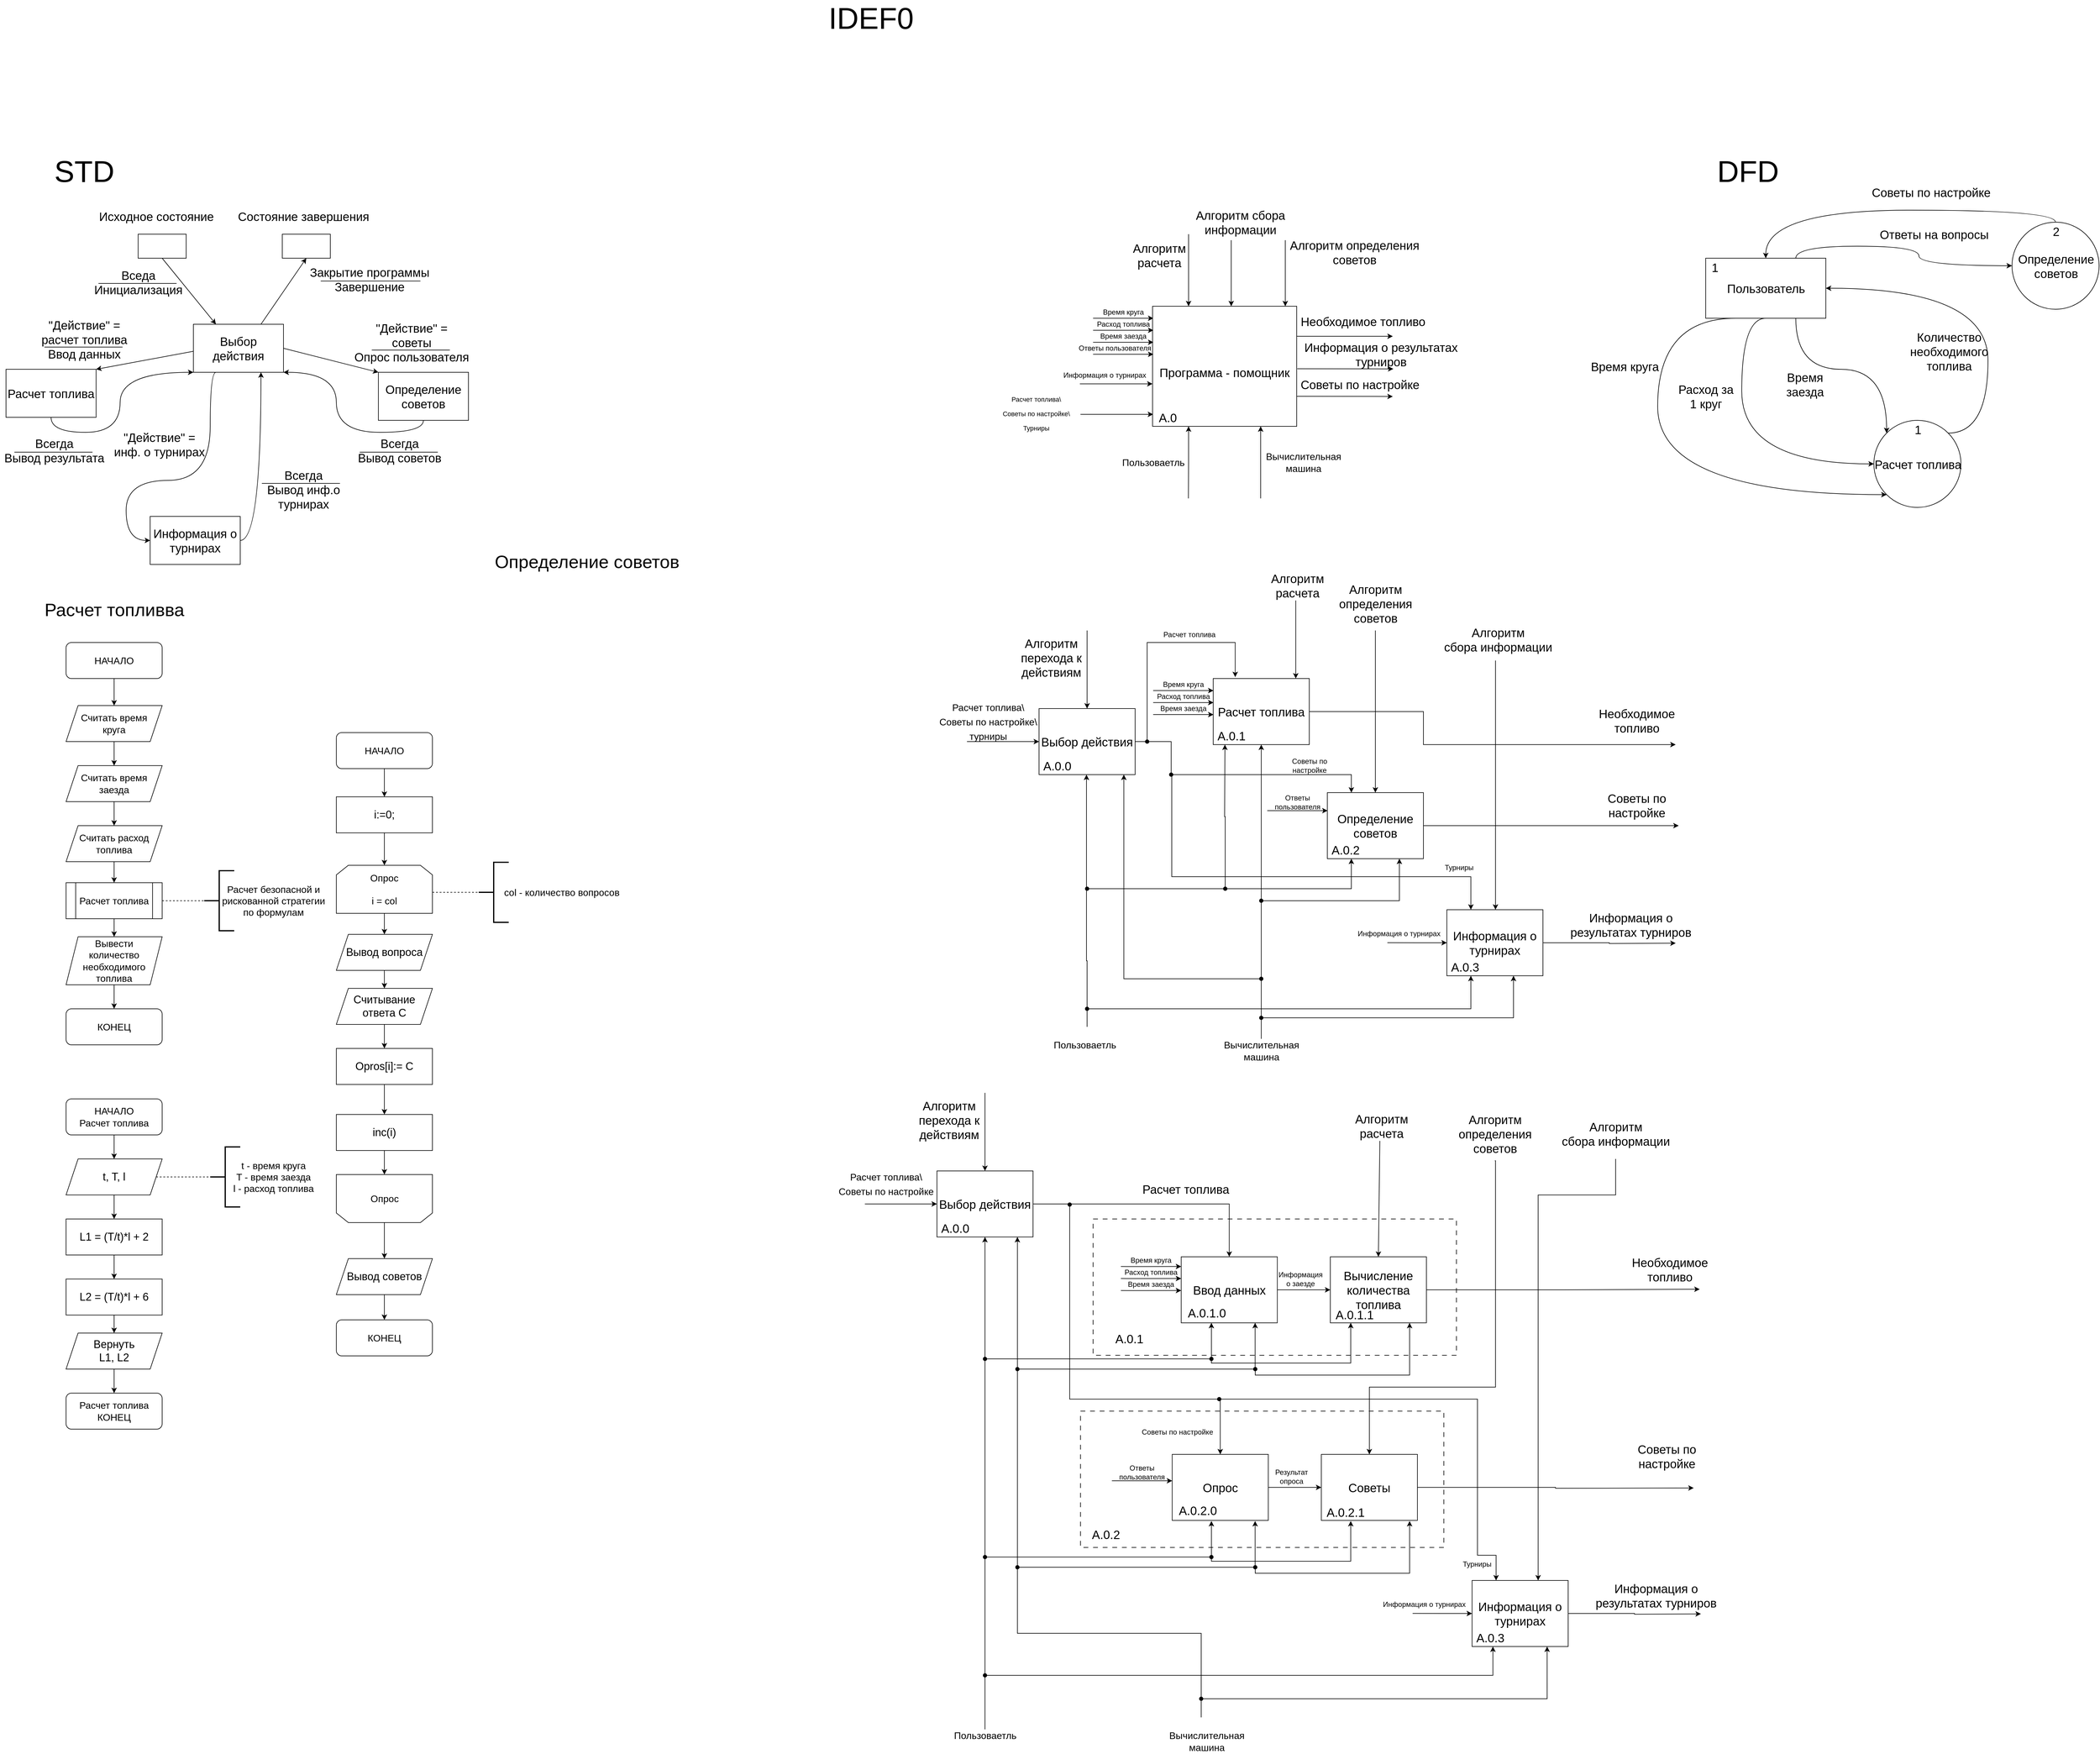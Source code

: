 <mxfile version="22.0.2" type="device">
  <diagram id="vkmmHVHtylZkI-B8PHDs" name="Страница 1">
    <mxGraphModel dx="3080" dy="1687" grid="1" gridSize="10" guides="1" tooltips="1" connect="1" arrows="1" fold="1" page="1" pageScale="1" pageWidth="1654" pageHeight="1169" math="0" shadow="0">
      <root>
        <mxCell id="0" />
        <mxCell id="1" parent="0" />
        <mxCell id="cNPebkuIrYHYyCrAwYhM-41" value="" style="rounded=0;whiteSpace=wrap;html=1;dashed=1;dashPattern=8 8;" vertex="1" parent="1">
          <mxGeometry x="1830" y="2680" width="605" height="227" as="geometry" />
        </mxCell>
        <mxCell id="xEE5lDKMHfWcPHZwCiiv-7" style="rounded=0;orthogonalLoop=1;jettySize=auto;html=1;exitX=0.5;exitY=1;exitDx=0;exitDy=0;entryX=0.25;entryY=0;entryDx=0;entryDy=0;fontSize=50;" parent="1" source="xEE5lDKMHfWcPHZwCiiv-1" target="xEE5lDKMHfWcPHZwCiiv-3" edge="1">
          <mxGeometry relative="1" as="geometry" />
        </mxCell>
        <mxCell id="xEE5lDKMHfWcPHZwCiiv-1" value="" style="rounded=0;whiteSpace=wrap;html=1;" parent="1" vertex="1">
          <mxGeometry x="240" y="1040" width="80" height="40" as="geometry" />
        </mxCell>
        <mxCell id="xEE5lDKMHfWcPHZwCiiv-2" value="" style="rounded=0;whiteSpace=wrap;html=1;" parent="1" vertex="1">
          <mxGeometry x="480" y="1040" width="80" height="40" as="geometry" />
        </mxCell>
        <mxCell id="xEE5lDKMHfWcPHZwCiiv-12" style="edgeStyle=none;rounded=0;orthogonalLoop=1;jettySize=auto;html=1;exitX=0;exitY=0.5;exitDx=0;exitDy=0;entryX=1;entryY=0;entryDx=0;entryDy=0;fontSize=20;" parent="1" target="xEE5lDKMHfWcPHZwCiiv-11" edge="1">
          <mxGeometry relative="1" as="geometry">
            <mxPoint x="332" y="1235" as="sourcePoint" />
          </mxGeometry>
        </mxCell>
        <mxCell id="xEE5lDKMHfWcPHZwCiiv-16" style="edgeStyle=none;rounded=0;orthogonalLoop=1;jettySize=auto;html=1;exitX=1;exitY=0.5;exitDx=0;exitDy=0;entryX=0;entryY=0;entryDx=0;entryDy=0;fontSize=20;" parent="1" source="xEE5lDKMHfWcPHZwCiiv-3" target="xEE5lDKMHfWcPHZwCiiv-15" edge="1">
          <mxGeometry relative="1" as="geometry" />
        </mxCell>
        <mxCell id="xEE5lDKMHfWcPHZwCiiv-21" style="edgeStyle=none;rounded=0;orthogonalLoop=1;jettySize=auto;html=1;exitX=0.75;exitY=0;exitDx=0;exitDy=0;entryX=0.5;entryY=1;entryDx=0;entryDy=0;fontSize=20;" parent="1" source="xEE5lDKMHfWcPHZwCiiv-3" target="xEE5lDKMHfWcPHZwCiiv-2" edge="1">
          <mxGeometry relative="1" as="geometry" />
        </mxCell>
        <mxCell id="3V2oRIPTURKNnn8jk43x-17" style="rounded=0;orthogonalLoop=1;jettySize=auto;html=1;exitX=0.25;exitY=1;exitDx=0;exitDy=0;entryX=0;entryY=0.5;entryDx=0;entryDy=0;edgeStyle=orthogonalEdgeStyle;curved=1;" parent="1" source="xEE5lDKMHfWcPHZwCiiv-3" target="3V2oRIPTURKNnn8jk43x-16" edge="1">
          <mxGeometry relative="1" as="geometry">
            <Array as="points">
              <mxPoint x="360" y="1270" />
              <mxPoint x="360" y="1450" />
              <mxPoint x="220" y="1450" />
              <mxPoint x="220" y="1550" />
            </Array>
          </mxGeometry>
        </mxCell>
        <mxCell id="xEE5lDKMHfWcPHZwCiiv-3" value="&lt;font style=&quot;font-size: 20px;&quot;&gt;Выбор действия&lt;/font&gt;" style="rounded=0;whiteSpace=wrap;html=1;" parent="1" vertex="1">
          <mxGeometry x="332" y="1190" width="150" height="80" as="geometry" />
        </mxCell>
        <mxCell id="xEE5lDKMHfWcPHZwCiiv-4" value="Исходное состояние" style="text;html=1;align=center;verticalAlign=middle;resizable=0;points=[];autosize=1;strokeColor=none;fillColor=none;fontSize=20;" parent="1" vertex="1">
          <mxGeometry x="165" y="995" width="210" height="30" as="geometry" />
        </mxCell>
        <mxCell id="xEE5lDKMHfWcPHZwCiiv-5" value="Состояние завершения" style="text;html=1;align=center;verticalAlign=middle;resizable=0;points=[];autosize=1;strokeColor=none;fillColor=none;fontSize=20;" parent="1" vertex="1">
          <mxGeometry x="400" y="995" width="230" height="30" as="geometry" />
        </mxCell>
        <mxCell id="xEE5lDKMHfWcPHZwCiiv-6" value="&lt;font style=&quot;font-size: 50px;&quot;&gt;STD&lt;/font&gt;" style="text;html=1;align=center;verticalAlign=middle;resizable=0;points=[];autosize=1;strokeColor=none;fillColor=none;fontSize=20;" parent="1" vertex="1">
          <mxGeometry x="90" y="915" width="120" height="40" as="geometry" />
        </mxCell>
        <mxCell id="xEE5lDKMHfWcPHZwCiiv-9" value="&lt;span style=&quot;font-size: 20px;&quot;&gt;Вседа&lt;br&gt;Инициализация&lt;br&gt;&lt;/span&gt;" style="text;html=1;align=center;verticalAlign=middle;resizable=0;points=[];autosize=1;strokeColor=none;fillColor=none;fontSize=10;" parent="1" vertex="1">
          <mxGeometry x="160" y="1100" width="160" height="40" as="geometry" />
        </mxCell>
        <mxCell id="xEE5lDKMHfWcPHZwCiiv-10" value="" style="endArrow=none;html=1;rounded=0;fontSize=20;" parent="1" edge="1">
          <mxGeometry width="50" height="50" relative="1" as="geometry">
            <mxPoint x="174" y="1122" as="sourcePoint" />
            <mxPoint x="304" y="1122" as="targetPoint" />
          </mxGeometry>
        </mxCell>
        <mxCell id="xEE5lDKMHfWcPHZwCiiv-25" style="edgeStyle=orthogonalEdgeStyle;rounded=0;orthogonalLoop=1;jettySize=auto;html=1;exitX=0.5;exitY=1;exitDx=0;exitDy=0;entryX=0;entryY=1;entryDx=0;entryDy=0;fontSize=20;curved=1;" parent="1" source="xEE5lDKMHfWcPHZwCiiv-11" target="xEE5lDKMHfWcPHZwCiiv-3" edge="1">
          <mxGeometry relative="1" as="geometry">
            <Array as="points">
              <mxPoint x="95" y="1370" />
              <mxPoint x="210" y="1370" />
              <mxPoint x="210" y="1270" />
            </Array>
          </mxGeometry>
        </mxCell>
        <mxCell id="xEE5lDKMHfWcPHZwCiiv-11" value="&lt;font style=&quot;font-size: 20px;&quot;&gt;Расчет топлива&lt;/font&gt;" style="rounded=0;whiteSpace=wrap;html=1;" parent="1" vertex="1">
          <mxGeometry x="20" y="1265" width="150" height="80" as="geometry" />
        </mxCell>
        <mxCell id="xEE5lDKMHfWcPHZwCiiv-13" value="&lt;span style=&quot;font-size: 20px;&quot;&gt;&quot;Действие&quot; = &lt;br&gt;расчет топлива&lt;br&gt;Ввод данных&lt;br&gt;&lt;/span&gt;" style="text;html=1;align=center;verticalAlign=middle;resizable=0;points=[];autosize=1;strokeColor=none;fillColor=none;fontSize=10;" parent="1" vertex="1">
          <mxGeometry x="70" y="1190" width="160" height="50" as="geometry" />
        </mxCell>
        <mxCell id="xEE5lDKMHfWcPHZwCiiv-14" value="" style="endArrow=none;html=1;rounded=0;fontSize=20;" parent="1" edge="1">
          <mxGeometry width="50" height="50" relative="1" as="geometry">
            <mxPoint x="84" y="1228" as="sourcePoint" />
            <mxPoint x="214" y="1228" as="targetPoint" />
          </mxGeometry>
        </mxCell>
        <mxCell id="xEE5lDKMHfWcPHZwCiiv-28" style="edgeStyle=orthogonalEdgeStyle;curved=1;rounded=0;orthogonalLoop=1;jettySize=auto;html=1;exitX=0.5;exitY=1;exitDx=0;exitDy=0;entryX=1;entryY=1;entryDx=0;entryDy=0;fontSize=20;" parent="1" source="xEE5lDKMHfWcPHZwCiiv-15" target="xEE5lDKMHfWcPHZwCiiv-3" edge="1">
          <mxGeometry relative="1" as="geometry">
            <Array as="points">
              <mxPoint x="715" y="1370" />
              <mxPoint x="570" y="1370" />
              <mxPoint x="570" y="1270" />
            </Array>
          </mxGeometry>
        </mxCell>
        <mxCell id="xEE5lDKMHfWcPHZwCiiv-15" value="&lt;font style=&quot;font-size: 20px;&quot;&gt;Определение советов&lt;/font&gt;" style="rounded=0;whiteSpace=wrap;html=1;" parent="1" vertex="1">
          <mxGeometry x="640" y="1270" width="150" height="80" as="geometry" />
        </mxCell>
        <mxCell id="xEE5lDKMHfWcPHZwCiiv-17" value="&lt;span style=&quot;font-size: 20px;&quot;&gt;&quot;Действие&quot; = &lt;br&gt;советы&lt;br&gt;Опрос пользователя&lt;br&gt;&lt;/span&gt;" style="text;html=1;align=center;verticalAlign=middle;resizable=0;points=[];autosize=1;strokeColor=none;fillColor=none;fontSize=10;" parent="1" vertex="1">
          <mxGeometry x="590" y="1195" width="210" height="50" as="geometry" />
        </mxCell>
        <mxCell id="xEE5lDKMHfWcPHZwCiiv-18" value="" style="endArrow=none;html=1;rounded=0;fontSize=20;" parent="1" edge="1">
          <mxGeometry width="50" height="50" relative="1" as="geometry">
            <mxPoint x="629" y="1233" as="sourcePoint" />
            <mxPoint x="759" y="1233" as="targetPoint" />
          </mxGeometry>
        </mxCell>
        <mxCell id="xEE5lDKMHfWcPHZwCiiv-22" value="Закрытие программы&lt;br&gt;Завершение" style="text;html=1;align=center;verticalAlign=middle;resizable=0;points=[];autosize=1;strokeColor=none;fillColor=none;fontSize=20;" parent="1" vertex="1">
          <mxGeometry x="520" y="1090" width="210" height="50" as="geometry" />
        </mxCell>
        <mxCell id="xEE5lDKMHfWcPHZwCiiv-24" value="" style="endArrow=none;html=1;rounded=0;fontSize=20;" parent="1" edge="1">
          <mxGeometry width="50" height="50" relative="1" as="geometry">
            <mxPoint x="544" y="1118" as="sourcePoint" />
            <mxPoint x="710" y="1118" as="targetPoint" />
          </mxGeometry>
        </mxCell>
        <mxCell id="xEE5lDKMHfWcPHZwCiiv-26" value="&lt;span style=&quot;font-size: 20px;&quot;&gt;Всегда&lt;br&gt;Вывод результата&lt;br&gt;&lt;/span&gt;" style="text;html=1;align=center;verticalAlign=middle;resizable=0;points=[];autosize=1;strokeColor=none;fillColor=none;fontSize=10;" parent="1" vertex="1">
          <mxGeometry x="10" y="1380" width="180" height="40" as="geometry" />
        </mxCell>
        <mxCell id="xEE5lDKMHfWcPHZwCiiv-27" value="" style="endArrow=none;html=1;rounded=0;fontSize=20;" parent="1" edge="1">
          <mxGeometry width="50" height="50" relative="1" as="geometry">
            <mxPoint x="34" y="1403" as="sourcePoint" />
            <mxPoint x="164" y="1403" as="targetPoint" />
          </mxGeometry>
        </mxCell>
        <mxCell id="xEE5lDKMHfWcPHZwCiiv-29" value="&lt;span style=&quot;font-size: 20px;&quot;&gt;Всегда&lt;br&gt;Вывод советов&lt;br&gt;&lt;/span&gt;" style="text;html=1;align=center;verticalAlign=middle;resizable=0;points=[];autosize=1;strokeColor=none;fillColor=none;fontSize=10;" parent="1" vertex="1">
          <mxGeometry x="600" y="1380" width="150" height="40" as="geometry" />
        </mxCell>
        <mxCell id="xEE5lDKMHfWcPHZwCiiv-30" value="" style="endArrow=none;html=1;rounded=0;fontSize=20;" parent="1" edge="1">
          <mxGeometry width="50" height="50" relative="1" as="geometry">
            <mxPoint x="609" y="1403" as="sourcePoint" />
            <mxPoint x="739" y="1403" as="targetPoint" />
          </mxGeometry>
        </mxCell>
        <mxCell id="xEE5lDKMHfWcPHZwCiiv-31" value="&lt;font style=&quot;font-size: 50px;&quot;&gt;IDEF0&lt;/font&gt;" style="text;html=1;align=center;verticalAlign=middle;resizable=0;points=[];autosize=1;strokeColor=none;fillColor=none;fontSize=20;" parent="1" vertex="1">
          <mxGeometry x="1380" y="660" width="160" height="40" as="geometry" />
        </mxCell>
        <mxCell id="xEE5lDKMHfWcPHZwCiiv-34" style="rounded=0;orthogonalLoop=1;jettySize=auto;html=1;exitX=0.006;exitY=0.1;exitDx=0;exitDy=0;fontSize=50;startArrow=classic;startFill=1;endArrow=none;endFill=0;edgeStyle=orthogonalEdgeStyle;exitPerimeter=0;" parent="1" source="xEE5lDKMHfWcPHZwCiiv-32" edge="1">
          <mxGeometry relative="1" as="geometry">
            <mxPoint x="1830" y="1180" as="targetPoint" />
            <Array as="points">
              <mxPoint x="1840" y="1180" />
            </Array>
          </mxGeometry>
        </mxCell>
        <mxCell id="xEE5lDKMHfWcPHZwCiiv-35" style="edgeStyle=none;rounded=0;orthogonalLoop=1;jettySize=auto;html=1;fontSize=50;startArrow=classic;startFill=1;endArrow=none;endFill=0;" parent="1" edge="1">
          <mxGeometry relative="1" as="geometry">
            <mxPoint x="1809" y="1340" as="targetPoint" />
            <mxPoint x="1930" y="1340" as="sourcePoint" />
          </mxGeometry>
        </mxCell>
        <mxCell id="xEE5lDKMHfWcPHZwCiiv-39" style="edgeStyle=none;rounded=0;orthogonalLoop=1;jettySize=auto;html=1;exitX=0.25;exitY=0;exitDx=0;exitDy=0;fontSize=20;startArrow=classic;startFill=1;endArrow=none;endFill=0;" parent="1" source="xEE5lDKMHfWcPHZwCiiv-32" edge="1">
          <mxGeometry relative="1" as="geometry">
            <mxPoint x="1989" y="1040" as="targetPoint" />
          </mxGeometry>
        </mxCell>
        <mxCell id="xEE5lDKMHfWcPHZwCiiv-41" style="edgeStyle=none;rounded=0;orthogonalLoop=1;jettySize=auto;html=1;exitX=0.75;exitY=0;exitDx=0;exitDy=0;fontSize=20;startArrow=classic;startFill=1;endArrow=none;endFill=0;" parent="1" edge="1">
          <mxGeometry relative="1" as="geometry">
            <mxPoint x="2150" y="1050" as="targetPoint" />
            <mxPoint x="2150" y="1160" as="sourcePoint" />
          </mxGeometry>
        </mxCell>
        <mxCell id="xEE5lDKMHfWcPHZwCiiv-43" style="edgeStyle=none;rounded=0;orthogonalLoop=1;jettySize=auto;html=1;exitX=1;exitY=0.25;exitDx=0;exitDy=0;fontSize=20;startArrow=none;startFill=0;endArrow=classic;endFill=1;" parent="1" source="xEE5lDKMHfWcPHZwCiiv-32" edge="1">
          <mxGeometry relative="1" as="geometry">
            <mxPoint x="2329" y="1210" as="targetPoint" />
          </mxGeometry>
        </mxCell>
        <mxCell id="xEE5lDKMHfWcPHZwCiiv-45" style="edgeStyle=none;rounded=0;orthogonalLoop=1;jettySize=auto;html=1;exitX=1;exitY=0.75;exitDx=0;exitDy=0;fontSize=20;startArrow=none;startFill=0;endArrow=classic;endFill=1;" parent="1" source="xEE5lDKMHfWcPHZwCiiv-32" edge="1">
          <mxGeometry relative="1" as="geometry">
            <mxPoint x="2329" y="1310.235" as="targetPoint" />
          </mxGeometry>
        </mxCell>
        <mxCell id="xriNwPtEzMUyClS9Vuju-11" style="edgeStyle=orthogonalEdgeStyle;rounded=0;orthogonalLoop=1;jettySize=auto;html=1;exitX=0.25;exitY=1;exitDx=0;exitDy=0;fontSize=16;startArrow=classic;startFill=1;endArrow=none;endFill=0;" parent="1" source="xEE5lDKMHfWcPHZwCiiv-32" edge="1">
          <mxGeometry relative="1" as="geometry">
            <mxPoint x="1988.706" y="1480.0" as="targetPoint" />
          </mxGeometry>
        </mxCell>
        <mxCell id="xEE5lDKMHfWcPHZwCiiv-32" value="&lt;font style=&quot;font-size: 20px;&quot;&gt;Программа - помощник&lt;/font&gt;" style="rounded=0;whiteSpace=wrap;html=1;fontSize=50;" parent="1" vertex="1">
          <mxGeometry x="1929" y="1160" width="240" height="200" as="geometry" />
        </mxCell>
        <mxCell id="xEE5lDKMHfWcPHZwCiiv-37" value="&lt;font style=&quot;&quot;&gt;&lt;font style=&quot;font-size: 11px;&quot;&gt;Расчет топлива\&lt;br&gt;Советы по настройке\&lt;br&gt;Турниры&lt;/font&gt;&lt;br&gt;&lt;/font&gt;" style="text;html=1;align=center;verticalAlign=middle;resizable=0;points=[];autosize=1;strokeColor=none;fillColor=none;fontSize=20;" parent="1" vertex="1">
          <mxGeometry x="1665" y="1290" width="140" height="90" as="geometry" />
        </mxCell>
        <mxCell id="xEE5lDKMHfWcPHZwCiiv-38" value="А.0" style="text;html=1;align=center;verticalAlign=middle;resizable=0;points=[];autosize=1;strokeColor=none;fillColor=none;fontSize=20;" parent="1" vertex="1">
          <mxGeometry x="1929" y="1330" width="50" height="30" as="geometry" />
        </mxCell>
        <mxCell id="xEE5lDKMHfWcPHZwCiiv-40" value="Алгоритм&lt;br&gt;расчета" style="text;html=1;align=center;verticalAlign=middle;resizable=0;points=[];autosize=1;strokeColor=none;fillColor=none;fontSize=20;" parent="1" vertex="1">
          <mxGeometry x="1890" y="1050" width="100" height="50" as="geometry" />
        </mxCell>
        <mxCell id="xEE5lDKMHfWcPHZwCiiv-42" value="Алгоритм определения&lt;br&gt;советов" style="text;html=1;align=center;verticalAlign=middle;resizable=0;points=[];autosize=1;strokeColor=none;fillColor=none;fontSize=20;" parent="1" vertex="1">
          <mxGeometry x="2145" y="1040" width="240" height="60" as="geometry" />
        </mxCell>
        <mxCell id="xEE5lDKMHfWcPHZwCiiv-44" value="Необходимое топливо" style="text;html=1;align=center;verticalAlign=middle;resizable=0;points=[];autosize=1;strokeColor=none;fillColor=none;fontSize=20;" parent="1" vertex="1">
          <mxGeometry x="2169" y="1170" width="220" height="30" as="geometry" />
        </mxCell>
        <mxCell id="xEE5lDKMHfWcPHZwCiiv-46" value="Советы по настройке" style="text;html=1;align=center;verticalAlign=middle;resizable=0;points=[];autosize=1;strokeColor=none;fillColor=none;fontSize=20;" parent="1" vertex="1">
          <mxGeometry x="2169" y="1275" width="210" height="30" as="geometry" />
        </mxCell>
        <mxCell id="xEE5lDKMHfWcPHZwCiiv-53" style="edgeStyle=orthogonalEdgeStyle;rounded=0;orthogonalLoop=1;jettySize=auto;html=1;exitX=1;exitY=0.5;exitDx=0;exitDy=0;entryX=0.229;entryY=-0.022;entryDx=0;entryDy=0;fontSize=20;startArrow=none;startFill=0;endArrow=classic;endFill=1;entryPerimeter=0;" parent="1" source="xEE5lDKMHfWcPHZwCiiv-47" target="xEE5lDKMHfWcPHZwCiiv-51" edge="1">
          <mxGeometry relative="1" as="geometry">
            <Array as="points">
              <mxPoint x="1920" y="1885" />
              <mxPoint x="1920" y="1720" />
              <mxPoint x="2067" y="1720" />
            </Array>
          </mxGeometry>
        </mxCell>
        <mxCell id="xEE5lDKMHfWcPHZwCiiv-47" value="Выбор действия" style="rounded=0;whiteSpace=wrap;html=1;fontSize=20;" parent="1" vertex="1">
          <mxGeometry x="1740" y="1830" width="160" height="110" as="geometry" />
        </mxCell>
        <mxCell id="xEE5lDKMHfWcPHZwCiiv-48" value="А.0.0" style="text;html=1;align=center;verticalAlign=middle;resizable=0;points=[];autosize=1;strokeColor=none;fillColor=none;fontSize=20;" parent="1" vertex="1">
          <mxGeometry x="1740" y="1910" width="60" height="30" as="geometry" />
        </mxCell>
        <mxCell id="xEE5lDKMHfWcPHZwCiiv-49" value="" style="endArrow=classic;html=1;rounded=0;fontSize=20;entryX=0;entryY=0.5;entryDx=0;entryDy=0;" parent="1" target="xEE5lDKMHfWcPHZwCiiv-47" edge="1">
          <mxGeometry width="50" height="50" relative="1" as="geometry">
            <mxPoint x="1620" y="1885" as="sourcePoint" />
            <mxPoint x="1660" y="1860" as="targetPoint" />
          </mxGeometry>
        </mxCell>
        <mxCell id="xEE5lDKMHfWcPHZwCiiv-50" value="&lt;span style=&quot;font-size: 16px;&quot;&gt;Расчет топлива\&lt;/span&gt;&lt;br style=&quot;font-size: 16px;&quot;&gt;&lt;span style=&quot;font-size: 16px;&quot;&gt;Советы по настройке\&lt;br&gt;турниры&lt;br&gt;&lt;/span&gt;" style="text;html=1;align=center;verticalAlign=middle;resizable=0;points=[];autosize=1;strokeColor=none;fillColor=none;fontSize=20;" parent="1" vertex="1">
          <mxGeometry x="1560" y="1805" width="190" height="90" as="geometry" />
        </mxCell>
        <mxCell id="xEE5lDKMHfWcPHZwCiiv-62" style="edgeStyle=orthogonalEdgeStyle;rounded=0;orthogonalLoop=1;jettySize=auto;html=1;exitX=1;exitY=0.5;exitDx=0;exitDy=0;fontSize=20;startArrow=none;startFill=0;endArrow=classic;endFill=1;" parent="1" source="xEE5lDKMHfWcPHZwCiiv-51" edge="1">
          <mxGeometry relative="1" as="geometry">
            <mxPoint x="2800" y="1890" as="targetPoint" />
            <Array as="points">
              <mxPoint x="2380" y="1835" />
              <mxPoint x="2380" y="1890" />
            </Array>
          </mxGeometry>
        </mxCell>
        <mxCell id="xriNwPtEzMUyClS9Vuju-29" style="edgeStyle=orthogonalEdgeStyle;rounded=0;orthogonalLoop=1;jettySize=auto;html=1;exitX=0.5;exitY=1;exitDx=0;exitDy=0;fontSize=16;startArrow=classic;startFill=1;endArrow=none;endFill=0;" parent="1" source="xEE5lDKMHfWcPHZwCiiv-51" edge="1">
          <mxGeometry relative="1" as="geometry">
            <mxPoint x="2110" y="2380" as="targetPoint" />
            <Array as="points">
              <mxPoint x="2110" y="2190" />
            </Array>
          </mxGeometry>
        </mxCell>
        <mxCell id="xEE5lDKMHfWcPHZwCiiv-51" value="Расчет топлива" style="rounded=0;whiteSpace=wrap;html=1;fontSize=20;" parent="1" vertex="1">
          <mxGeometry x="2030" y="1780" width="160" height="110" as="geometry" />
        </mxCell>
        <mxCell id="xEE5lDKMHfWcPHZwCiiv-54" style="edgeStyle=orthogonalEdgeStyle;rounded=0;orthogonalLoop=1;jettySize=auto;html=1;exitX=0.25;exitY=0;exitDx=0;exitDy=0;fontSize=20;startArrow=classic;startFill=1;endArrow=oval;endFill=1;" parent="1" edge="1" source="xEE5lDKMHfWcPHZwCiiv-52">
          <mxGeometry relative="1" as="geometry">
            <mxPoint x="1920" y="1885" as="targetPoint" />
            <mxPoint x="2220" y="2055" as="sourcePoint" />
            <Array as="points">
              <mxPoint x="2260" y="1940" />
              <mxPoint x="1960" y="1940" />
              <mxPoint x="1960" y="1885" />
            </Array>
          </mxGeometry>
        </mxCell>
        <mxCell id="xEE5lDKMHfWcPHZwCiiv-63" style="edgeStyle=orthogonalEdgeStyle;rounded=0;orthogonalLoop=1;jettySize=auto;html=1;exitX=1;exitY=0.5;exitDx=0;exitDy=0;fontSize=20;startArrow=none;startFill=0;endArrow=classic;endFill=1;" parent="1" source="xEE5lDKMHfWcPHZwCiiv-52" edge="1">
          <mxGeometry relative="1" as="geometry">
            <mxPoint x="2805" y="2025" as="targetPoint" />
          </mxGeometry>
        </mxCell>
        <mxCell id="xriNwPtEzMUyClS9Vuju-31" style="edgeStyle=orthogonalEdgeStyle;rounded=0;orthogonalLoop=1;jettySize=auto;html=1;exitX=0.25;exitY=1;exitDx=0;exitDy=0;fontSize=16;startArrow=classic;startFill=1;endArrow=oval;endFill=1;" parent="1" source="xEE5lDKMHfWcPHZwCiiv-52" edge="1">
          <mxGeometry relative="1" as="geometry">
            <mxPoint x="2050" y="2130" as="targetPoint" />
            <Array as="points">
              <mxPoint x="2260" y="2130" />
            </Array>
          </mxGeometry>
        </mxCell>
        <mxCell id="xriNwPtEzMUyClS9Vuju-32" style="edgeStyle=orthogonalEdgeStyle;rounded=0;orthogonalLoop=1;jettySize=auto;html=1;exitX=0.75;exitY=1;exitDx=0;exitDy=0;fontSize=16;startArrow=classic;startFill=1;endArrow=oval;endFill=1;" parent="1" source="xEE5lDKMHfWcPHZwCiiv-52" edge="1">
          <mxGeometry relative="1" as="geometry">
            <mxPoint x="2110" y="2150" as="targetPoint" />
            <Array as="points">
              <mxPoint x="2340" y="2150" />
            </Array>
          </mxGeometry>
        </mxCell>
        <mxCell id="xEE5lDKMHfWcPHZwCiiv-52" value="Определение советов" style="rounded=0;whiteSpace=wrap;html=1;fontSize=20;" parent="1" vertex="1">
          <mxGeometry x="2220" y="1970" width="160" height="110" as="geometry" />
        </mxCell>
        <mxCell id="xEE5lDKMHfWcPHZwCiiv-56" value="А.0.1" style="text;html=1;align=center;verticalAlign=middle;resizable=0;points=[];autosize=1;strokeColor=none;fillColor=none;fontSize=20;" parent="1" vertex="1">
          <mxGeometry x="2030" y="1860" width="60" height="30" as="geometry" />
        </mxCell>
        <mxCell id="xEE5lDKMHfWcPHZwCiiv-57" value="А.0.2" style="text;html=1;align=center;verticalAlign=middle;resizable=0;points=[];autosize=1;strokeColor=none;fillColor=none;fontSize=20;" parent="1" vertex="1">
          <mxGeometry x="2220" y="2050" width="60" height="30" as="geometry" />
        </mxCell>
        <mxCell id="xEE5lDKMHfWcPHZwCiiv-58" style="edgeStyle=none;rounded=0;orthogonalLoop=1;jettySize=auto;html=1;exitX=0.5;exitY=0;exitDx=0;exitDy=0;fontSize=20;startArrow=classic;startFill=1;endArrow=none;endFill=0;" parent="1" edge="1">
          <mxGeometry relative="1" as="geometry">
            <mxPoint x="2167.46" y="1650" as="targetPoint" />
            <mxPoint x="2167.46" y="1780" as="sourcePoint" />
          </mxGeometry>
        </mxCell>
        <mxCell id="xEE5lDKMHfWcPHZwCiiv-59" style="edgeStyle=none;rounded=0;orthogonalLoop=1;jettySize=auto;html=1;fontSize=20;startArrow=classic;startFill=1;endArrow=none;endFill=0;exitX=0.5;exitY=0;exitDx=0;exitDy=0;" parent="1" source="xEE5lDKMHfWcPHZwCiiv-52" edge="1">
          <mxGeometry relative="1" as="geometry">
            <mxPoint x="2300" y="1700" as="targetPoint" />
            <mxPoint x="2300" y="2070" as="sourcePoint" />
          </mxGeometry>
        </mxCell>
        <mxCell id="xEE5lDKMHfWcPHZwCiiv-60" value="Алгоритм&lt;br&gt;расчета" style="text;html=1;align=center;verticalAlign=middle;resizable=0;points=[];autosize=1;strokeColor=none;fillColor=none;fontSize=20;" parent="1" vertex="1">
          <mxGeometry x="2120" y="1600" width="100" height="50" as="geometry" />
        </mxCell>
        <mxCell id="xEE5lDKMHfWcPHZwCiiv-61" value="Алгоритм&lt;br&gt;определения&lt;br&gt;советов" style="text;html=1;align=center;verticalAlign=middle;resizable=0;points=[];autosize=1;strokeColor=none;fillColor=none;fontSize=20;" parent="1" vertex="1">
          <mxGeometry x="2225" y="1610" width="150" height="90" as="geometry" />
        </mxCell>
        <mxCell id="xEE5lDKMHfWcPHZwCiiv-64" value="Необходимое&lt;br&gt;топливо" style="text;html=1;align=center;verticalAlign=middle;resizable=0;points=[];autosize=1;strokeColor=none;fillColor=none;fontSize=20;" parent="1" vertex="1">
          <mxGeometry x="2665" y="1825" width="140" height="50" as="geometry" />
        </mxCell>
        <mxCell id="xEE5lDKMHfWcPHZwCiiv-65" value="Советы по&lt;br&gt;настройке" style="text;html=1;align=center;verticalAlign=middle;resizable=0;points=[];autosize=1;strokeColor=none;fillColor=none;fontSize=20;" parent="1" vertex="1">
          <mxGeometry x="2680" y="1966" width="110" height="50" as="geometry" />
        </mxCell>
        <mxCell id="xEE5lDKMHfWcPHZwCiiv-66" value="&lt;font style=&quot;font-size: 50px;&quot;&gt;DFD&lt;/font&gt;" style="text;html=1;align=center;verticalAlign=middle;resizable=0;points=[];autosize=1;strokeColor=none;fillColor=none;fontSize=20;" parent="1" vertex="1">
          <mxGeometry x="2860" y="915" width="120" height="40" as="geometry" />
        </mxCell>
        <mxCell id="xEE5lDKMHfWcPHZwCiiv-70" style="edgeStyle=orthogonalEdgeStyle;rounded=0;orthogonalLoop=1;jettySize=auto;html=1;exitX=0.25;exitY=1;exitDx=0;exitDy=0;entryX=0;entryY=1;entryDx=0;entryDy=0;fontSize=20;startArrow=none;startFill=0;endArrow=classic;endFill=1;curved=1;" parent="1" source="xEE5lDKMHfWcPHZwCiiv-68" target="xEE5lDKMHfWcPHZwCiiv-69" edge="1">
          <mxGeometry relative="1" as="geometry">
            <Array as="points">
              <mxPoint x="2770" y="1180" />
              <mxPoint x="2770" y="1474" />
            </Array>
          </mxGeometry>
        </mxCell>
        <mxCell id="xEE5lDKMHfWcPHZwCiiv-72" style="edgeStyle=orthogonalEdgeStyle;curved=1;rounded=0;orthogonalLoop=1;jettySize=auto;html=1;exitX=0.5;exitY=1;exitDx=0;exitDy=0;entryX=0;entryY=0.5;entryDx=0;entryDy=0;fontSize=20;startArrow=none;startFill=0;endArrow=classic;endFill=1;" parent="1" source="xEE5lDKMHfWcPHZwCiiv-68" target="xEE5lDKMHfWcPHZwCiiv-69" edge="1">
          <mxGeometry relative="1" as="geometry">
            <Array as="points">
              <mxPoint x="2910" y="1180" />
              <mxPoint x="2910" y="1423" />
            </Array>
          </mxGeometry>
        </mxCell>
        <mxCell id="xEE5lDKMHfWcPHZwCiiv-74" style="edgeStyle=orthogonalEdgeStyle;curved=1;rounded=0;orthogonalLoop=1;jettySize=auto;html=1;exitX=0.75;exitY=1;exitDx=0;exitDy=0;entryX=0;entryY=0;entryDx=0;entryDy=0;fontSize=20;startArrow=none;startFill=0;endArrow=classic;endFill=1;" parent="1" source="xEE5lDKMHfWcPHZwCiiv-68" target="xEE5lDKMHfWcPHZwCiiv-69" edge="1">
          <mxGeometry relative="1" as="geometry" />
        </mxCell>
        <mxCell id="xEE5lDKMHfWcPHZwCiiv-88" style="edgeStyle=orthogonalEdgeStyle;curved=1;rounded=0;orthogonalLoop=1;jettySize=auto;html=1;exitX=0.75;exitY=0;exitDx=0;exitDy=0;entryX=0;entryY=0.5;entryDx=0;entryDy=0;fontSize=20;startArrow=none;startFill=0;endArrow=classic;endFill=1;" parent="1" source="xEE5lDKMHfWcPHZwCiiv-68" target="xEE5lDKMHfWcPHZwCiiv-83" edge="1">
          <mxGeometry relative="1" as="geometry" />
        </mxCell>
        <mxCell id="xEE5lDKMHfWcPHZwCiiv-68" value="Пользователь" style="html=1;dashed=0;whitespace=wrap;fontSize=20;" parent="1" vertex="1">
          <mxGeometry x="2850" y="1080" width="200" height="100" as="geometry" />
        </mxCell>
        <mxCell id="xEE5lDKMHfWcPHZwCiiv-76" style="edgeStyle=orthogonalEdgeStyle;curved=1;rounded=0;orthogonalLoop=1;jettySize=auto;html=1;exitX=1;exitY=0;exitDx=0;exitDy=0;entryX=1;entryY=0.5;entryDx=0;entryDy=0;fontSize=20;startArrow=none;startFill=0;endArrow=classic;endFill=1;" parent="1" source="xEE5lDKMHfWcPHZwCiiv-69" target="xEE5lDKMHfWcPHZwCiiv-68" edge="1">
          <mxGeometry relative="1" as="geometry">
            <Array as="points">
              <mxPoint x="3320" y="1371" />
              <mxPoint x="3320" y="1130" />
            </Array>
          </mxGeometry>
        </mxCell>
        <mxCell id="xEE5lDKMHfWcPHZwCiiv-69" value="Расчет топлива" style="shape=ellipse;html=1;dashed=0;whitespace=wrap;aspect=fixed;perimeter=ellipsePerimeter;fontSize=20;" parent="1" vertex="1">
          <mxGeometry x="3130" y="1350" width="145" height="145" as="geometry" />
        </mxCell>
        <mxCell id="xEE5lDKMHfWcPHZwCiiv-71" value="&lt;font style=&quot;font-size: 20px;&quot;&gt;Время круга&lt;/font&gt;" style="text;html=1;align=center;verticalAlign=middle;resizable=0;points=[];autosize=1;strokeColor=none;fillColor=none;" parent="1" vertex="1">
          <mxGeometry x="2650" y="1250" width="130" height="20" as="geometry" />
        </mxCell>
        <mxCell id="xEE5lDKMHfWcPHZwCiiv-73" value="&lt;font style=&quot;font-size: 20px;&quot;&gt;Расход за &lt;br&gt;1 круг&lt;/font&gt;" style="text;html=1;align=center;verticalAlign=middle;resizable=0;points=[];autosize=1;strokeColor=none;fillColor=none;" parent="1" vertex="1">
          <mxGeometry x="2795" y="1290" width="110" height="40" as="geometry" />
        </mxCell>
        <mxCell id="xEE5lDKMHfWcPHZwCiiv-75" value="&lt;font style=&quot;font-size: 20px;&quot;&gt;Время&lt;br&gt;заезда&lt;/font&gt;" style="text;html=1;align=center;verticalAlign=middle;resizable=0;points=[];autosize=1;strokeColor=none;fillColor=none;" parent="1" vertex="1">
          <mxGeometry x="2975" y="1270" width="80" height="40" as="geometry" />
        </mxCell>
        <mxCell id="xEE5lDKMHfWcPHZwCiiv-77" value="&lt;font style=&quot;font-size: 20px;&quot;&gt;Количество&lt;br&gt;необходимого&lt;br&gt;топлива&lt;/font&gt;" style="text;html=1;align=center;verticalAlign=middle;resizable=0;points=[];autosize=1;strokeColor=none;fillColor=none;" parent="1" vertex="1">
          <mxGeometry x="3180" y="1205" width="150" height="60" as="geometry" />
        </mxCell>
        <mxCell id="xEE5lDKMHfWcPHZwCiiv-89" style="edgeStyle=orthogonalEdgeStyle;curved=1;rounded=0;orthogonalLoop=1;jettySize=auto;html=1;exitX=0.5;exitY=0;exitDx=0;exitDy=0;entryX=0.5;entryY=0;entryDx=0;entryDy=0;fontSize=20;startArrow=none;startFill=0;endArrow=classic;endFill=1;" parent="1" source="xEE5lDKMHfWcPHZwCiiv-83" target="xEE5lDKMHfWcPHZwCiiv-68" edge="1">
          <mxGeometry relative="1" as="geometry" />
        </mxCell>
        <mxCell id="xEE5lDKMHfWcPHZwCiiv-83" value="Определение&lt;br&gt;советов" style="shape=ellipse;html=1;dashed=0;whitespace=wrap;aspect=fixed;perimeter=ellipsePerimeter;fontSize=20;" parent="1" vertex="1">
          <mxGeometry x="3360" y="1020" width="145" height="145" as="geometry" />
        </mxCell>
        <mxCell id="xEE5lDKMHfWcPHZwCiiv-86" value="&lt;span style=&quot;font-size: 20px;&quot;&gt;Ответы на вопросы&lt;/span&gt;" style="text;html=1;align=center;verticalAlign=middle;resizable=0;points=[];autosize=1;strokeColor=none;fillColor=none;" parent="1" vertex="1">
          <mxGeometry x="3130" y="1030" width="200" height="20" as="geometry" />
        </mxCell>
        <mxCell id="xEE5lDKMHfWcPHZwCiiv-87" value="&lt;span style=&quot;font-size: 20px;&quot;&gt;Советы по настройке&lt;/span&gt;" style="text;html=1;align=center;verticalAlign=middle;resizable=0;points=[];autosize=1;strokeColor=none;fillColor=none;" parent="1" vertex="1">
          <mxGeometry x="3120" y="960" width="210" height="20" as="geometry" />
        </mxCell>
        <mxCell id="xEE5lDKMHfWcPHZwCiiv-90" value="1" style="text;html=1;align=center;verticalAlign=middle;resizable=0;points=[];autosize=1;strokeColor=none;fillColor=none;fontSize=20;" parent="1" vertex="1">
          <mxGeometry x="3187.5" y="1350" width="30" height="30" as="geometry" />
        </mxCell>
        <mxCell id="xEE5lDKMHfWcPHZwCiiv-91" value="2" style="text;html=1;align=center;verticalAlign=middle;resizable=0;points=[];autosize=1;strokeColor=none;fillColor=none;fontSize=20;" parent="1" vertex="1">
          <mxGeometry x="3417.5" y="1020" width="30" height="30" as="geometry" />
        </mxCell>
        <mxCell id="xEE5lDKMHfWcPHZwCiiv-92" value="1" style="text;html=1;align=center;verticalAlign=middle;resizable=0;points=[];autosize=1;strokeColor=none;fillColor=none;fontSize=20;" parent="1" vertex="1">
          <mxGeometry x="2850" y="1080" width="30" height="30" as="geometry" />
        </mxCell>
        <mxCell id="xriNwPtEzMUyClS9Vuju-1" value="Время круга" style="text;html=1;align=center;verticalAlign=middle;resizable=0;points=[];autosize=1;strokeColor=none;fillColor=none;" parent="1" vertex="1">
          <mxGeometry x="1840" y="1160" width="80" height="20" as="geometry" />
        </mxCell>
        <mxCell id="xriNwPtEzMUyClS9Vuju-2" style="rounded=0;orthogonalLoop=1;jettySize=auto;html=1;exitX=0.006;exitY=0.1;exitDx=0;exitDy=0;fontSize=50;startArrow=classic;startFill=1;endArrow=none;endFill=0;edgeStyle=orthogonalEdgeStyle;exitPerimeter=0;" parent="1" edge="1">
          <mxGeometry relative="1" as="geometry">
            <mxPoint x="1830" y="1200" as="targetPoint" />
            <mxPoint x="1930.44" y="1200" as="sourcePoint" />
            <Array as="points">
              <mxPoint x="1840" y="1200" />
            </Array>
          </mxGeometry>
        </mxCell>
        <mxCell id="xriNwPtEzMUyClS9Vuju-4" value="Расход топлива" style="text;html=1;align=center;verticalAlign=middle;resizable=0;points=[];autosize=1;strokeColor=none;fillColor=none;" parent="1" vertex="1">
          <mxGeometry x="1830" y="1180" width="100" height="20" as="geometry" />
        </mxCell>
        <mxCell id="xriNwPtEzMUyClS9Vuju-5" style="rounded=0;orthogonalLoop=1;jettySize=auto;html=1;exitX=0.006;exitY=0.1;exitDx=0;exitDy=0;fontSize=50;startArrow=classic;startFill=1;endArrow=none;endFill=0;edgeStyle=orthogonalEdgeStyle;exitPerimeter=0;" parent="1" edge="1">
          <mxGeometry relative="1" as="geometry">
            <mxPoint x="1830" y="1220" as="targetPoint" />
            <mxPoint x="1930.44" y="1220" as="sourcePoint" />
            <Array as="points">
              <mxPoint x="1840" y="1220" />
            </Array>
          </mxGeometry>
        </mxCell>
        <mxCell id="xriNwPtEzMUyClS9Vuju-6" style="rounded=0;orthogonalLoop=1;jettySize=auto;html=1;exitX=0.006;exitY=0.1;exitDx=0;exitDy=0;fontSize=50;startArrow=classic;startFill=1;endArrow=none;endFill=0;edgeStyle=orthogonalEdgeStyle;exitPerimeter=0;" parent="1" edge="1">
          <mxGeometry relative="1" as="geometry">
            <mxPoint x="1830" y="1240" as="targetPoint" />
            <mxPoint x="1930.44" y="1240" as="sourcePoint" />
            <Array as="points">
              <mxPoint x="1840" y="1240" />
            </Array>
          </mxGeometry>
        </mxCell>
        <mxCell id="xriNwPtEzMUyClS9Vuju-8" value="Время заезда" style="text;html=1;align=center;verticalAlign=middle;resizable=0;points=[];autosize=1;strokeColor=none;fillColor=none;" parent="1" vertex="1">
          <mxGeometry x="1835" y="1200" width="90" height="20" as="geometry" />
        </mxCell>
        <mxCell id="xriNwPtEzMUyClS9Vuju-9" value="Ответы пользователя" style="text;html=1;align=center;verticalAlign=middle;resizable=0;points=[];autosize=1;strokeColor=none;fillColor=none;" parent="1" vertex="1">
          <mxGeometry x="1796.28" y="1215" width="140" height="30" as="geometry" />
        </mxCell>
        <mxCell id="xriNwPtEzMUyClS9Vuju-12" value="Пользоваетль" style="text;html=1;align=center;verticalAlign=middle;resizable=0;points=[];autosize=1;strokeColor=none;fillColor=none;fontSize=16;" parent="1" vertex="1">
          <mxGeometry x="1870" y="1410" width="120" height="20" as="geometry" />
        </mxCell>
        <mxCell id="xriNwPtEzMUyClS9Vuju-13" style="edgeStyle=orthogonalEdgeStyle;rounded=0;orthogonalLoop=1;jettySize=auto;html=1;exitX=0.75;exitY=1;exitDx=0;exitDy=0;fontSize=16;startArrow=classic;startFill=1;endArrow=none;endFill=0;" parent="1" source="xEE5lDKMHfWcPHZwCiiv-32" edge="1">
          <mxGeometry relative="1" as="geometry">
            <mxPoint x="2109" y="1480" as="targetPoint" />
            <mxPoint x="2109" y="1370" as="sourcePoint" />
            <Array as="points" />
          </mxGeometry>
        </mxCell>
        <mxCell id="xriNwPtEzMUyClS9Vuju-14" value="Вычислительная&lt;br&gt;машина" style="text;html=1;align=center;verticalAlign=middle;resizable=0;points=[];autosize=1;strokeColor=none;fillColor=none;fontSize=16;" parent="1" vertex="1">
          <mxGeometry x="2110" y="1400" width="140" height="40" as="geometry" />
        </mxCell>
        <mxCell id="xriNwPtEzMUyClS9Vuju-16" style="rounded=0;orthogonalLoop=1;jettySize=auto;html=1;exitX=0.006;exitY=0.1;exitDx=0;exitDy=0;fontSize=50;startArrow=classic;startFill=1;endArrow=none;endFill=0;edgeStyle=orthogonalEdgeStyle;exitPerimeter=0;" parent="1" edge="1">
          <mxGeometry relative="1" as="geometry">
            <mxPoint x="1930" y="1800" as="targetPoint" />
            <mxPoint x="2030.44" y="1800" as="sourcePoint" />
            <Array as="points">
              <mxPoint x="1940" y="1800" />
            </Array>
          </mxGeometry>
        </mxCell>
        <mxCell id="xriNwPtEzMUyClS9Vuju-17" value="Время круга" style="text;html=1;align=center;verticalAlign=middle;resizable=0;points=[];autosize=1;strokeColor=none;fillColor=none;" parent="1" vertex="1">
          <mxGeometry x="1940" y="1780" width="80" height="20" as="geometry" />
        </mxCell>
        <mxCell id="xriNwPtEzMUyClS9Vuju-18" style="rounded=0;orthogonalLoop=1;jettySize=auto;html=1;exitX=0.006;exitY=0.1;exitDx=0;exitDy=0;fontSize=50;startArrow=classic;startFill=1;endArrow=none;endFill=0;edgeStyle=orthogonalEdgeStyle;exitPerimeter=0;" parent="1" edge="1">
          <mxGeometry relative="1" as="geometry">
            <mxPoint x="1930" y="1820" as="targetPoint" />
            <mxPoint x="2030.44" y="1820" as="sourcePoint" />
            <Array as="points">
              <mxPoint x="1940" y="1820" />
            </Array>
          </mxGeometry>
        </mxCell>
        <mxCell id="xriNwPtEzMUyClS9Vuju-19" value="Расход топлива" style="text;html=1;align=center;verticalAlign=middle;resizable=0;points=[];autosize=1;strokeColor=none;fillColor=none;" parent="1" vertex="1">
          <mxGeometry x="1930" y="1800" width="100" height="20" as="geometry" />
        </mxCell>
        <mxCell id="xriNwPtEzMUyClS9Vuju-20" style="rounded=0;orthogonalLoop=1;jettySize=auto;html=1;exitX=0.006;exitY=0.1;exitDx=0;exitDy=0;fontSize=50;startArrow=classic;startFill=1;endArrow=none;endFill=0;edgeStyle=orthogonalEdgeStyle;exitPerimeter=0;" parent="1" edge="1">
          <mxGeometry relative="1" as="geometry">
            <mxPoint x="1930" y="1840" as="targetPoint" />
            <mxPoint x="2030.44" y="1840" as="sourcePoint" />
            <Array as="points">
              <mxPoint x="1940" y="1840" />
            </Array>
          </mxGeometry>
        </mxCell>
        <mxCell id="xriNwPtEzMUyClS9Vuju-21" value="Время заезда" style="text;html=1;align=center;verticalAlign=middle;resizable=0;points=[];autosize=1;strokeColor=none;fillColor=none;" parent="1" vertex="1">
          <mxGeometry x="1935" y="1820" width="90" height="20" as="geometry" />
        </mxCell>
        <mxCell id="xriNwPtEzMUyClS9Vuju-22" style="edgeStyle=orthogonalEdgeStyle;rounded=0;orthogonalLoop=1;jettySize=auto;html=1;exitX=0.25;exitY=1;exitDx=0;exitDy=0;fontSize=16;startArrow=classic;startFill=1;endArrow=none;endFill=0;" parent="1" edge="1">
          <mxGeometry relative="1" as="geometry">
            <mxPoint x="1820" y="2360" as="targetPoint" />
            <mxPoint x="1819" y="1940" as="sourcePoint" />
            <Array as="points">
              <mxPoint x="1819" y="2250" />
              <mxPoint x="1820" y="2340" />
            </Array>
          </mxGeometry>
        </mxCell>
        <mxCell id="xriNwPtEzMUyClS9Vuju-23" value="Пользоваетль" style="text;html=1;align=center;verticalAlign=middle;resizable=0;points=[];autosize=1;strokeColor=none;fillColor=none;fontSize=16;" parent="1" vertex="1">
          <mxGeometry x="1590" y="3530" width="120" height="20" as="geometry" />
        </mxCell>
        <mxCell id="xriNwPtEzMUyClS9Vuju-25" style="rounded=0;orthogonalLoop=1;jettySize=auto;html=1;exitX=0.006;exitY=0.1;exitDx=0;exitDy=0;fontSize=50;startArrow=classic;startFill=1;endArrow=none;endFill=0;edgeStyle=orthogonalEdgeStyle;exitPerimeter=0;" parent="1" edge="1">
          <mxGeometry relative="1" as="geometry">
            <mxPoint x="2120" y="2000" as="targetPoint" />
            <mxPoint x="2220.44" y="2000" as="sourcePoint" />
            <Array as="points">
              <mxPoint x="2130" y="2000" />
            </Array>
          </mxGeometry>
        </mxCell>
        <mxCell id="xriNwPtEzMUyClS9Vuju-26" value="Ответы&lt;br&gt;пользователя" style="text;html=1;align=center;verticalAlign=middle;resizable=0;points=[];autosize=1;strokeColor=none;fillColor=none;" parent="1" vertex="1">
          <mxGeometry x="2120" y="1966" width="100" height="40" as="geometry" />
        </mxCell>
        <mxCell id="xriNwPtEzMUyClS9Vuju-27" style="edgeStyle=orthogonalEdgeStyle;rounded=0;orthogonalLoop=1;jettySize=auto;html=1;exitX=0.25;exitY=1;exitDx=0;exitDy=0;fontSize=16;startArrow=classic;startFill=1;endArrow=oval;endFill=1;" parent="1" edge="1">
          <mxGeometry relative="1" as="geometry">
            <mxPoint x="1820" y="2130" as="targetPoint" />
            <mxPoint x="2049.5" y="1890.0" as="sourcePoint" />
            <Array as="points">
              <mxPoint x="2049" y="1900" />
              <mxPoint x="2049" y="2010" />
              <mxPoint x="2050" y="2010" />
              <mxPoint x="2050" y="2130" />
            </Array>
          </mxGeometry>
        </mxCell>
        <mxCell id="xriNwPtEzMUyClS9Vuju-30" value="Вычислительная&lt;br&gt;машина" style="text;html=1;align=center;verticalAlign=middle;resizable=0;points=[];autosize=1;strokeColor=none;fillColor=none;fontSize=16;" parent="1" vertex="1">
          <mxGeometry x="2040" y="2380" width="140" height="40" as="geometry" />
        </mxCell>
        <mxCell id="xriNwPtEzMUyClS9Vuju-35" style="edgeStyle=orthogonalEdgeStyle;rounded=0;orthogonalLoop=1;jettySize=auto;html=1;exitX=0.5;exitY=1;exitDx=0;exitDy=0;entryX=0.5;entryY=0;entryDx=0;entryDy=0;fontSize=16;startArrow=none;startFill=0;endArrow=classic;endFill=1;" parent="1" source="xriNwPtEzMUyClS9Vuju-33" target="xriNwPtEzMUyClS9Vuju-37" edge="1">
          <mxGeometry relative="1" as="geometry">
            <mxPoint x="180" y="1825" as="targetPoint" />
          </mxGeometry>
        </mxCell>
        <mxCell id="xriNwPtEzMUyClS9Vuju-33" value="НАЧАЛО" style="rounded=1;whiteSpace=wrap;html=1;fontSize=16;" parent="1" vertex="1">
          <mxGeometry x="120" y="1720" width="160" height="60" as="geometry" />
        </mxCell>
        <mxCell id="xriNwPtEzMUyClS9Vuju-40" style="edgeStyle=orthogonalEdgeStyle;rounded=0;orthogonalLoop=1;jettySize=auto;html=1;exitX=0.5;exitY=1;exitDx=0;exitDy=0;entryX=0.5;entryY=0;entryDx=0;entryDy=0;fontSize=16;startArrow=none;startFill=0;endArrow=classic;endFill=1;" parent="1" source="xriNwPtEzMUyClS9Vuju-37" target="xriNwPtEzMUyClS9Vuju-39" edge="1">
          <mxGeometry relative="1" as="geometry" />
        </mxCell>
        <mxCell id="xriNwPtEzMUyClS9Vuju-37" value="Считать время&lt;br&gt;круга" style="shape=parallelogram;perimeter=parallelogramPerimeter;whiteSpace=wrap;html=1;fixedSize=1;fontSize=16;" parent="1" vertex="1">
          <mxGeometry x="120" y="1825" width="160" height="60" as="geometry" />
        </mxCell>
        <mxCell id="xriNwPtEzMUyClS9Vuju-42" style="edgeStyle=orthogonalEdgeStyle;rounded=0;orthogonalLoop=1;jettySize=auto;html=1;exitX=0.5;exitY=1;exitDx=0;exitDy=0;entryX=0.5;entryY=0;entryDx=0;entryDy=0;fontSize=16;startArrow=none;startFill=0;endArrow=classic;endFill=1;" parent="1" source="xriNwPtEzMUyClS9Vuju-39" target="xriNwPtEzMUyClS9Vuju-41" edge="1">
          <mxGeometry relative="1" as="geometry" />
        </mxCell>
        <mxCell id="xriNwPtEzMUyClS9Vuju-39" value="Считать время&lt;br&gt;заезда" style="shape=parallelogram;perimeter=parallelogramPerimeter;whiteSpace=wrap;html=1;fixedSize=1;fontSize=16;" parent="1" vertex="1">
          <mxGeometry x="120" y="1925" width="160" height="60" as="geometry" />
        </mxCell>
        <mxCell id="xriNwPtEzMUyClS9Vuju-44" style="edgeStyle=orthogonalEdgeStyle;rounded=0;orthogonalLoop=1;jettySize=auto;html=1;exitX=0.5;exitY=1;exitDx=0;exitDy=0;entryX=0.5;entryY=0;entryDx=0;entryDy=0;fontSize=16;startArrow=none;startFill=0;endArrow=classic;endFill=1;" parent="1" source="xriNwPtEzMUyClS9Vuju-41" target="xriNwPtEzMUyClS9Vuju-43" edge="1">
          <mxGeometry relative="1" as="geometry" />
        </mxCell>
        <mxCell id="xriNwPtEzMUyClS9Vuju-41" value="Считать расход топлива" style="shape=parallelogram;perimeter=parallelogramPerimeter;whiteSpace=wrap;html=1;fixedSize=1;fontSize=16;" parent="1" vertex="1">
          <mxGeometry x="120" y="2025" width="160" height="60" as="geometry" />
        </mxCell>
        <mxCell id="xriNwPtEzMUyClS9Vuju-49" style="edgeStyle=orthogonalEdgeStyle;rounded=0;orthogonalLoop=1;jettySize=auto;html=1;exitX=0.5;exitY=1;exitDx=0;exitDy=0;entryX=0.5;entryY=0;entryDx=0;entryDy=0;fontSize=16;startArrow=none;startFill=0;endArrow=classic;endFill=1;" parent="1" source="xriNwPtEzMUyClS9Vuju-43" target="xriNwPtEzMUyClS9Vuju-48" edge="1">
          <mxGeometry relative="1" as="geometry" />
        </mxCell>
        <mxCell id="xriNwPtEzMUyClS9Vuju-43" value="Расчет топлива" style="shape=process;whiteSpace=wrap;html=1;backgroundOutline=1;fontSize=16;" parent="1" vertex="1">
          <mxGeometry x="120" y="2120" width="160" height="60" as="geometry" />
        </mxCell>
        <mxCell id="xriNwPtEzMUyClS9Vuju-45" value="" style="strokeWidth=2;html=1;shape=mxgraph.flowchart.annotation_2;align=left;labelPosition=right;pointerEvents=1;fontSize=16;" parent="1" vertex="1">
          <mxGeometry x="350" y="2100" width="50" height="100" as="geometry" />
        </mxCell>
        <mxCell id="xriNwPtEzMUyClS9Vuju-46" value="" style="endArrow=none;dashed=1;html=1;rounded=0;fontSize=16;exitX=1;exitY=0.5;exitDx=0;exitDy=0;" parent="1" source="xriNwPtEzMUyClS9Vuju-43" edge="1">
          <mxGeometry width="50" height="50" relative="1" as="geometry">
            <mxPoint x="300" y="2190" as="sourcePoint" />
            <mxPoint x="350" y="2150" as="targetPoint" />
          </mxGeometry>
        </mxCell>
        <mxCell id="xriNwPtEzMUyClS9Vuju-47" value="Расчет безопасной и&lt;br&gt;рискованной стратегии&lt;br&gt;по формулам" style="text;html=1;align=center;verticalAlign=middle;resizable=0;points=[];autosize=1;strokeColor=none;fillColor=none;fontSize=16;" parent="1" vertex="1">
          <mxGeometry x="370" y="2120" width="190" height="60" as="geometry" />
        </mxCell>
        <mxCell id="xriNwPtEzMUyClS9Vuju-51" style="edgeStyle=orthogonalEdgeStyle;rounded=0;orthogonalLoop=1;jettySize=auto;html=1;exitX=0.5;exitY=1;exitDx=0;exitDy=0;entryX=0.5;entryY=0;entryDx=0;entryDy=0;fontSize=16;startArrow=none;startFill=0;endArrow=classic;endFill=1;" parent="1" source="xriNwPtEzMUyClS9Vuju-48" target="xriNwPtEzMUyClS9Vuju-50" edge="1">
          <mxGeometry relative="1" as="geometry" />
        </mxCell>
        <mxCell id="xriNwPtEzMUyClS9Vuju-48" value="Вывести&lt;br&gt;количество необходимого топлива" style="shape=parallelogram;perimeter=parallelogramPerimeter;whiteSpace=wrap;html=1;fixedSize=1;fontSize=16;" parent="1" vertex="1">
          <mxGeometry x="120" y="2210" width="160" height="80" as="geometry" />
        </mxCell>
        <mxCell id="xriNwPtEzMUyClS9Vuju-50" value="КОНЕЦ" style="rounded=1;whiteSpace=wrap;html=1;fontSize=16;" parent="1" vertex="1">
          <mxGeometry x="120" y="2330" width="160" height="60" as="geometry" />
        </mxCell>
        <mxCell id="xriNwPtEzMUyClS9Vuju-52" value="&lt;font style=&quot;font-size: 30px;&quot;&gt;Расчет топливва&lt;/font&gt;" style="text;html=1;align=center;verticalAlign=middle;resizable=0;points=[];autosize=1;strokeColor=none;fillColor=none;fontSize=16;" parent="1" vertex="1">
          <mxGeometry x="75" y="1650" width="250" height="30" as="geometry" />
        </mxCell>
        <mxCell id="xriNwPtEzMUyClS9Vuju-102" style="edgeStyle=orthogonalEdgeStyle;rounded=0;orthogonalLoop=1;jettySize=auto;html=1;exitX=0.5;exitY=1;exitDx=0;exitDy=0;entryX=0.5;entryY=0;entryDx=0;entryDy=0;fontSize=16;startArrow=none;startFill=0;endArrow=classic;endFill=1;" parent="1" source="xriNwPtEzMUyClS9Vuju-53" target="xriNwPtEzMUyClS9Vuju-101" edge="1">
          <mxGeometry relative="1" as="geometry" />
        </mxCell>
        <mxCell id="xriNwPtEzMUyClS9Vuju-53" value="НАЧАЛО" style="rounded=1;whiteSpace=wrap;html=1;fontSize=16;" parent="1" vertex="1">
          <mxGeometry x="570" y="1870" width="160" height="60" as="geometry" />
        </mxCell>
        <mxCell id="xriNwPtEzMUyClS9Vuju-54" value="&lt;span style=&quot;font-size: 30px;&quot;&gt;Определение советов&lt;br&gt;&lt;/span&gt;" style="text;html=1;align=center;verticalAlign=middle;resizable=0;points=[];autosize=1;strokeColor=none;fillColor=none;fontSize=16;" parent="1" vertex="1">
          <mxGeometry x="827" y="1570" width="320" height="30" as="geometry" />
        </mxCell>
        <mxCell id="xriNwPtEzMUyClS9Vuju-60" style="edgeStyle=orthogonalEdgeStyle;rounded=0;orthogonalLoop=1;jettySize=auto;html=1;exitX=0.5;exitY=1;exitDx=0;exitDy=0;entryX=0.5;entryY=0;entryDx=0;entryDy=0;fontSize=18;startArrow=none;startFill=0;endArrow=classic;endFill=1;" parent="1" source="xriNwPtEzMUyClS9Vuju-57" target="xriNwPtEzMUyClS9Vuju-59" edge="1">
          <mxGeometry relative="1" as="geometry" />
        </mxCell>
        <mxCell id="xriNwPtEzMUyClS9Vuju-57" value="Вывод вопроса" style="shape=parallelogram;perimeter=parallelogramPerimeter;whiteSpace=wrap;html=1;fixedSize=1;fontSize=18;" parent="1" vertex="1">
          <mxGeometry x="570" y="2206" width="160" height="60" as="geometry" />
        </mxCell>
        <mxCell id="xriNwPtEzMUyClS9Vuju-106" style="edgeStyle=orthogonalEdgeStyle;rounded=0;orthogonalLoop=1;jettySize=auto;html=1;exitX=0.5;exitY=1;exitDx=0;exitDy=0;entryX=0.5;entryY=0;entryDx=0;entryDy=0;fontSize=16;startArrow=none;startFill=0;endArrow=classic;endFill=1;" parent="1" source="xriNwPtEzMUyClS9Vuju-59" target="xriNwPtEzMUyClS9Vuju-105" edge="1">
          <mxGeometry relative="1" as="geometry" />
        </mxCell>
        <mxCell id="xriNwPtEzMUyClS9Vuju-59" value="Считывание ответа C" style="shape=parallelogram;perimeter=parallelogramPerimeter;whiteSpace=wrap;html=1;fixedSize=1;fontSize=18;" parent="1" vertex="1">
          <mxGeometry x="570" y="2296" width="160" height="60" as="geometry" />
        </mxCell>
        <mxCell id="xriNwPtEzMUyClS9Vuju-65" style="edgeStyle=orthogonalEdgeStyle;rounded=0;orthogonalLoop=1;jettySize=auto;html=1;exitX=0.5;exitY=0;exitDx=0;exitDy=0;entryX=0.5;entryY=0;entryDx=0;entryDy=0;fontSize=18;startArrow=none;startFill=0;endArrow=classic;endFill=1;" parent="1" source="xriNwPtEzMUyClS9Vuju-96" target="xriNwPtEzMUyClS9Vuju-69" edge="1">
          <mxGeometry relative="1" as="geometry">
            <mxPoint x="650" y="2666" as="sourcePoint" />
            <mxPoint x="650" y="2746" as="targetPoint" />
          </mxGeometry>
        </mxCell>
        <mxCell id="xriNwPtEzMUyClS9Vuju-72" style="edgeStyle=orthogonalEdgeStyle;rounded=0;orthogonalLoop=1;jettySize=auto;html=1;exitX=0.5;exitY=1;exitDx=0;exitDy=0;entryX=0.5;entryY=0;entryDx=0;entryDy=0;fontSize=18;startArrow=none;startFill=0;endArrow=classic;endFill=1;" parent="1" source="xriNwPtEzMUyClS9Vuju-69" target="xriNwPtEzMUyClS9Vuju-71" edge="1">
          <mxGeometry relative="1" as="geometry" />
        </mxCell>
        <mxCell id="xriNwPtEzMUyClS9Vuju-69" value="Вывод советов" style="shape=parallelogram;perimeter=parallelogramPerimeter;whiteSpace=wrap;html=1;fixedSize=1;fontSize=18;" parent="1" vertex="1">
          <mxGeometry x="570" y="2746" width="160" height="60" as="geometry" />
        </mxCell>
        <mxCell id="xriNwPtEzMUyClS9Vuju-71" value="КОНЕЦ" style="rounded=1;whiteSpace=wrap;html=1;fontSize=16;" parent="1" vertex="1">
          <mxGeometry x="570" y="2848" width="160" height="60" as="geometry" />
        </mxCell>
        <mxCell id="xriNwPtEzMUyClS9Vuju-76" style="edgeStyle=orthogonalEdgeStyle;rounded=0;orthogonalLoop=1;jettySize=auto;html=1;exitX=0.5;exitY=1;exitDx=0;exitDy=0;entryX=0.5;entryY=0;entryDx=0;entryDy=0;fontSize=18;startArrow=none;startFill=0;endArrow=classic;endFill=1;" parent="1" source="xriNwPtEzMUyClS9Vuju-73" target="xriNwPtEzMUyClS9Vuju-75" edge="1">
          <mxGeometry relative="1" as="geometry" />
        </mxCell>
        <mxCell id="xriNwPtEzMUyClS9Vuju-73" value="НАЧАЛО&lt;br&gt;Расчет топлива" style="rounded=1;whiteSpace=wrap;html=1;fontSize=16;" parent="1" vertex="1">
          <mxGeometry x="120" y="2480" width="160" height="60" as="geometry" />
        </mxCell>
        <mxCell id="xriNwPtEzMUyClS9Vuju-74" value="Расчет топлива&lt;br&gt;КОНЕЦ" style="rounded=1;whiteSpace=wrap;html=1;fontSize=16;" parent="1" vertex="1">
          <mxGeometry x="120" y="2970" width="160" height="60" as="geometry" />
        </mxCell>
        <mxCell id="xriNwPtEzMUyClS9Vuju-81" style="edgeStyle=orthogonalEdgeStyle;rounded=0;orthogonalLoop=1;jettySize=auto;html=1;exitX=0.5;exitY=1;exitDx=0;exitDy=0;entryX=0.5;entryY=0;entryDx=0;entryDy=0;fontSize=18;startArrow=none;startFill=0;endArrow=classic;endFill=1;" parent="1" source="xriNwPtEzMUyClS9Vuju-75" target="xriNwPtEzMUyClS9Vuju-80" edge="1">
          <mxGeometry relative="1" as="geometry" />
        </mxCell>
        <mxCell id="xriNwPtEzMUyClS9Vuju-75" value="t, T, l" style="shape=parallelogram;perimeter=parallelogramPerimeter;whiteSpace=wrap;html=1;fixedSize=1;fontSize=18;" parent="1" vertex="1">
          <mxGeometry x="120" y="2580" width="160" height="60" as="geometry" />
        </mxCell>
        <mxCell id="xriNwPtEzMUyClS9Vuju-77" value="" style="strokeWidth=2;html=1;shape=mxgraph.flowchart.annotation_2;align=left;labelPosition=right;pointerEvents=1;fontSize=16;" parent="1" vertex="1">
          <mxGeometry x="360" y="2560" width="50" height="100" as="geometry" />
        </mxCell>
        <mxCell id="xriNwPtEzMUyClS9Vuju-78" value="" style="endArrow=none;dashed=1;html=1;rounded=0;fontSize=16;exitX=1;exitY=0.5;exitDx=0;exitDy=0;" parent="1" source="xriNwPtEzMUyClS9Vuju-75" edge="1">
          <mxGeometry width="50" height="50" relative="1" as="geometry">
            <mxPoint x="290.0" y="2610.0" as="sourcePoint" />
            <mxPoint x="360.0" y="2610.0" as="targetPoint" />
          </mxGeometry>
        </mxCell>
        <mxCell id="xriNwPtEzMUyClS9Vuju-79" value="t - время круга&lt;br&gt;T - время заезда&lt;br&gt;l - расход топлива" style="text;html=1;align=center;verticalAlign=middle;resizable=0;points=[];autosize=1;strokeColor=none;fillColor=none;fontSize=16;" parent="1" vertex="1">
          <mxGeometry x="390" y="2580" width="150" height="60" as="geometry" />
        </mxCell>
        <mxCell id="xriNwPtEzMUyClS9Vuju-83" style="edgeStyle=orthogonalEdgeStyle;rounded=0;orthogonalLoop=1;jettySize=auto;html=1;exitX=0.5;exitY=1;exitDx=0;exitDy=0;entryX=0.5;entryY=0;entryDx=0;entryDy=0;fontSize=18;startArrow=none;startFill=0;endArrow=classic;endFill=1;" parent="1" source="xriNwPtEzMUyClS9Vuju-80" target="xriNwPtEzMUyClS9Vuju-82" edge="1">
          <mxGeometry relative="1" as="geometry" />
        </mxCell>
        <mxCell id="xriNwPtEzMUyClS9Vuju-80" value="L1 = (T/t)*l + 2" style="rounded=0;whiteSpace=wrap;html=1;fontSize=18;" parent="1" vertex="1">
          <mxGeometry x="120" y="2680" width="160" height="60" as="geometry" />
        </mxCell>
        <mxCell id="xriNwPtEzMUyClS9Vuju-84" style="edgeStyle=orthogonalEdgeStyle;rounded=0;orthogonalLoop=1;jettySize=auto;html=1;exitX=0.5;exitY=1;exitDx=0;exitDy=0;fontSize=18;startArrow=none;startFill=0;endArrow=classic;endFill=1;" parent="1" source="xriNwPtEzMUyClS9Vuju-82" edge="1">
          <mxGeometry relative="1" as="geometry">
            <mxPoint x="200" y="2870" as="targetPoint" />
          </mxGeometry>
        </mxCell>
        <mxCell id="xriNwPtEzMUyClS9Vuju-82" value="L2 = (T/t)*l + 6" style="rounded=0;whiteSpace=wrap;html=1;fontSize=18;" parent="1" vertex="1">
          <mxGeometry x="120" y="2780" width="160" height="60" as="geometry" />
        </mxCell>
        <mxCell id="xriNwPtEzMUyClS9Vuju-86" style="edgeStyle=orthogonalEdgeStyle;rounded=0;orthogonalLoop=1;jettySize=auto;html=1;exitX=0.5;exitY=1;exitDx=0;exitDy=0;entryX=0.5;entryY=0;entryDx=0;entryDy=0;fontSize=18;startArrow=none;startFill=0;endArrow=classic;endFill=1;" parent="1" source="xriNwPtEzMUyClS9Vuju-85" target="xriNwPtEzMUyClS9Vuju-74" edge="1">
          <mxGeometry relative="1" as="geometry" />
        </mxCell>
        <mxCell id="xriNwPtEzMUyClS9Vuju-85" value="Вернуть&lt;br&gt;L1, L2" style="shape=parallelogram;perimeter=parallelogramPerimeter;whiteSpace=wrap;html=1;fixedSize=1;fontSize=18;" parent="1" vertex="1">
          <mxGeometry x="120" y="2870" width="160" height="60" as="geometry" />
        </mxCell>
        <mxCell id="xriNwPtEzMUyClS9Vuju-92" style="edgeStyle=orthogonalEdgeStyle;rounded=0;orthogonalLoop=1;jettySize=auto;html=1;exitX=0.5;exitY=1;exitDx=0;exitDy=0;fontSize=16;startArrow=none;startFill=0;endArrow=classic;endFill=1;" parent="1" source="xriNwPtEzMUyClS9Vuju-90" target="xriNwPtEzMUyClS9Vuju-57" edge="1">
          <mxGeometry relative="1" as="geometry" />
        </mxCell>
        <mxCell id="xriNwPtEzMUyClS9Vuju-90" value="Опрос&lt;br&gt;&lt;br&gt;i = col" style="shape=loopLimit;whiteSpace=wrap;html=1;fontSize=16;" parent="1" vertex="1">
          <mxGeometry x="570" y="2091" width="160" height="80" as="geometry" />
        </mxCell>
        <mxCell id="xriNwPtEzMUyClS9Vuju-95" style="edgeStyle=orthogonalEdgeStyle;rounded=0;orthogonalLoop=1;jettySize=auto;html=1;exitX=0.5;exitY=1;exitDx=0;exitDy=0;entryX=0.5;entryY=1;entryDx=0;entryDy=0;fontSize=16;startArrow=none;startFill=0;endArrow=classic;endFill=1;" parent="1" source="xriNwPtEzMUyClS9Vuju-93" target="xriNwPtEzMUyClS9Vuju-96" edge="1">
          <mxGeometry relative="1" as="geometry">
            <mxPoint x="650" y="2596" as="targetPoint" />
          </mxGeometry>
        </mxCell>
        <mxCell id="xriNwPtEzMUyClS9Vuju-93" value="inc(i)" style="rounded=0;whiteSpace=wrap;html=1;fontSize=18;" parent="1" vertex="1">
          <mxGeometry x="570" y="2506" width="160" height="60" as="geometry" />
        </mxCell>
        <mxCell id="xriNwPtEzMUyClS9Vuju-96" value="" style="shape=loopLimit;whiteSpace=wrap;html=1;fontSize=16;rotation=-180;" parent="1" vertex="1">
          <mxGeometry x="570" y="2606" width="160" height="80" as="geometry" />
        </mxCell>
        <mxCell id="xriNwPtEzMUyClS9Vuju-97" value="Опрос" style="text;html=1;align=center;verticalAlign=middle;resizable=0;points=[];autosize=1;strokeColor=none;fillColor=none;fontSize=16;" parent="1" vertex="1">
          <mxGeometry x="620" y="2636" width="60" height="20" as="geometry" />
        </mxCell>
        <mxCell id="xriNwPtEzMUyClS9Vuju-98" value="" style="strokeWidth=2;html=1;shape=mxgraph.flowchart.annotation_2;align=left;labelPosition=right;pointerEvents=1;fontSize=16;" parent="1" vertex="1">
          <mxGeometry x="807" y="2086" width="50" height="100" as="geometry" />
        </mxCell>
        <mxCell id="xriNwPtEzMUyClS9Vuju-99" value="" style="endArrow=none;dashed=1;html=1;rounded=0;fontSize=16;exitX=1;exitY=0.5;exitDx=0;exitDy=0;" parent="1" edge="1">
          <mxGeometry width="50" height="50" relative="1" as="geometry">
            <mxPoint x="730" y="2136" as="sourcePoint" />
            <mxPoint x="807" y="2136" as="targetPoint" />
          </mxGeometry>
        </mxCell>
        <mxCell id="xriNwPtEzMUyClS9Vuju-100" value="col - количество вопросов" style="text;html=1;align=center;verticalAlign=middle;resizable=0;points=[];autosize=1;strokeColor=none;fillColor=none;fontSize=16;" parent="1" vertex="1">
          <mxGeometry x="840" y="2126" width="210" height="20" as="geometry" />
        </mxCell>
        <mxCell id="xriNwPtEzMUyClS9Vuju-103" style="edgeStyle=orthogonalEdgeStyle;rounded=0;orthogonalLoop=1;jettySize=auto;html=1;exitX=0.5;exitY=1;exitDx=0;exitDy=0;fontSize=16;startArrow=none;startFill=0;endArrow=classic;endFill=1;entryX=0.5;entryY=0;entryDx=0;entryDy=0;" parent="1" source="xriNwPtEzMUyClS9Vuju-101" target="xriNwPtEzMUyClS9Vuju-90" edge="1">
          <mxGeometry relative="1" as="geometry">
            <mxPoint x="660" y="2046" as="targetPoint" />
          </mxGeometry>
        </mxCell>
        <mxCell id="xriNwPtEzMUyClS9Vuju-101" value="i:=0;" style="rounded=0;whiteSpace=wrap;html=1;fontSize=18;" parent="1" vertex="1">
          <mxGeometry x="570" y="1977" width="160" height="60" as="geometry" />
        </mxCell>
        <mxCell id="xriNwPtEzMUyClS9Vuju-107" style="edgeStyle=orthogonalEdgeStyle;rounded=0;orthogonalLoop=1;jettySize=auto;html=1;exitX=0.5;exitY=1;exitDx=0;exitDy=0;entryX=0.5;entryY=0;entryDx=0;entryDy=0;fontSize=16;startArrow=none;startFill=0;endArrow=classic;endFill=1;" parent="1" source="xriNwPtEzMUyClS9Vuju-105" target="xriNwPtEzMUyClS9Vuju-93" edge="1">
          <mxGeometry relative="1" as="geometry" />
        </mxCell>
        <mxCell id="xriNwPtEzMUyClS9Vuju-105" value="Opros[i]:= C" style="rounded=0;whiteSpace=wrap;html=1;fontSize=18;" parent="1" vertex="1">
          <mxGeometry x="570" y="2396" width="160" height="60" as="geometry" />
        </mxCell>
        <mxCell id="xriNwPtEzMUyClS9Vuju-108" value="&lt;font style=&quot;font-size: 12px;&quot;&gt;Расчет топлива&lt;/font&gt;" style="text;html=1;align=center;verticalAlign=middle;resizable=0;points=[];autosize=1;strokeColor=none;fillColor=none;fontSize=16;" parent="1" vertex="1">
          <mxGeometry x="1940" y="1690" width="100" height="30" as="geometry" />
        </mxCell>
        <mxCell id="xriNwPtEzMUyClS9Vuju-109" value="Советы по&lt;br&gt;настройке" style="text;html=1;align=center;verticalAlign=middle;resizable=0;points=[];autosize=1;strokeColor=none;fillColor=none;fontSize=12;" parent="1" vertex="1">
          <mxGeometry x="2155" y="1910" width="70" height="30" as="geometry" />
        </mxCell>
        <mxCell id="3V2oRIPTURKNnn8jk43x-1" style="edgeStyle=none;rounded=0;orthogonalLoop=1;jettySize=auto;html=1;exitX=0.75;exitY=0;exitDx=0;exitDy=0;fontSize=20;startArrow=classic;startFill=1;endArrow=none;endFill=0;" parent="1" edge="1">
          <mxGeometry relative="1" as="geometry">
            <mxPoint x="2060" y="1050" as="targetPoint" />
            <mxPoint x="2060" y="1160" as="sourcePoint" />
          </mxGeometry>
        </mxCell>
        <mxCell id="3V2oRIPTURKNnn8jk43x-2" value="Алгоритм сбора &lt;br&gt;информации" style="text;html=1;align=center;verticalAlign=middle;resizable=0;points=[];autosize=1;strokeColor=none;fillColor=none;fontSize=20;" parent="1" vertex="1">
          <mxGeometry x="1990" y="990" width="170" height="60" as="geometry" />
        </mxCell>
        <mxCell id="3V2oRIPTURKNnn8jk43x-3" style="edgeStyle=none;rounded=0;orthogonalLoop=1;jettySize=auto;html=1;exitX=1;exitY=0.75;exitDx=0;exitDy=0;fontSize=20;startArrow=none;startFill=0;endArrow=classic;endFill=1;" parent="1" edge="1">
          <mxGeometry relative="1" as="geometry">
            <mxPoint x="2330" y="1264.325" as="targetPoint" />
            <mxPoint x="2170" y="1264.09" as="sourcePoint" />
          </mxGeometry>
        </mxCell>
        <mxCell id="3V2oRIPTURKNnn8jk43x-4" value="Информация о результатах &lt;br&gt;турниров" style="text;html=1;align=center;verticalAlign=middle;resizable=0;points=[];autosize=1;strokeColor=none;fillColor=none;fontSize=20;" parent="1" vertex="1">
          <mxGeometry x="2169" y="1210" width="280" height="60" as="geometry" />
        </mxCell>
        <mxCell id="3V2oRIPTURKNnn8jk43x-6" style="edgeStyle=orthogonalEdgeStyle;rounded=0;orthogonalLoop=1;jettySize=auto;html=1;exitX=0.25;exitY=0;exitDx=0;exitDy=0;endArrow=oval;endFill=1;startArrow=classic;startFill=1;endSize=6;" parent="1" source="3V2oRIPTURKNnn8jk43x-5" edge="1">
          <mxGeometry relative="1" as="geometry">
            <mxPoint x="1960" y="1940" as="targetPoint" />
            <Array as="points">
              <mxPoint x="2459" y="2110" />
              <mxPoint x="1961" y="2110" />
              <mxPoint x="1961" y="1940" />
            </Array>
          </mxGeometry>
        </mxCell>
        <mxCell id="3V2oRIPTURKNnn8jk43x-11" style="edgeStyle=orthogonalEdgeStyle;rounded=0;orthogonalLoop=1;jettySize=auto;html=1;exitX=0.25;exitY=1;exitDx=0;exitDy=0;endArrow=oval;endFill=1;startArrow=classic;startFill=1;" parent="1" source="3V2oRIPTURKNnn8jk43x-5" edge="1">
          <mxGeometry relative="1" as="geometry">
            <mxPoint x="1820" y="2330" as="targetPoint" />
            <Array as="points">
              <mxPoint x="2459" y="2330" />
            </Array>
          </mxGeometry>
        </mxCell>
        <mxCell id="3V2oRIPTURKNnn8jk43x-13" style="edgeStyle=orthogonalEdgeStyle;rounded=0;orthogonalLoop=1;jettySize=auto;html=1;exitX=1;exitY=0.5;exitDx=0;exitDy=0;" parent="1" source="3V2oRIPTURKNnn8jk43x-5" edge="1">
          <mxGeometry relative="1" as="geometry">
            <mxPoint x="2800" y="2220.667" as="targetPoint" />
          </mxGeometry>
        </mxCell>
        <mxCell id="cNPebkuIrYHYyCrAwYhM-22" style="edgeStyle=orthogonalEdgeStyle;rounded=0;orthogonalLoop=1;jettySize=auto;html=1;exitX=0;exitY=0.5;exitDx=0;exitDy=0;endArrow=none;endFill=0;startArrow=classic;startFill=1;" edge="1" parent="1" source="3V2oRIPTURKNnn8jk43x-5">
          <mxGeometry relative="1" as="geometry">
            <mxPoint x="2320" y="2219.857" as="targetPoint" />
          </mxGeometry>
        </mxCell>
        <mxCell id="3V2oRIPTURKNnn8jk43x-5" value="Информация о&lt;br&gt;турнирах" style="rounded=0;whiteSpace=wrap;html=1;fontSize=20;" parent="1" vertex="1">
          <mxGeometry x="2419" y="2165" width="160" height="110" as="geometry" />
        </mxCell>
        <mxCell id="3V2oRIPTURKNnn8jk43x-7" value="Турниры" style="text;html=1;align=center;verticalAlign=middle;resizable=0;points=[];autosize=1;strokeColor=none;fillColor=none;" parent="1" vertex="1">
          <mxGeometry x="2404" y="2080" width="70" height="30" as="geometry" />
        </mxCell>
        <mxCell id="3V2oRIPTURKNnn8jk43x-8" style="edgeStyle=none;rounded=0;orthogonalLoop=1;jettySize=auto;html=1;fontSize=20;startArrow=classic;startFill=1;endArrow=none;endFill=0;exitX=0.5;exitY=0;exitDx=0;exitDy=0;" parent="1" edge="1">
          <mxGeometry relative="1" as="geometry">
            <mxPoint x="2500" y="1750" as="targetPoint" />
            <mxPoint x="2500" y="2165" as="sourcePoint" />
          </mxGeometry>
        </mxCell>
        <mxCell id="3V2oRIPTURKNnn8jk43x-9" value="Алгоритм&lt;br&gt;сбора информации" style="text;html=1;align=center;verticalAlign=middle;resizable=0;points=[];autosize=1;strokeColor=none;fillColor=none;fontSize=20;" parent="1" vertex="1">
          <mxGeometry x="2404" y="1685" width="200" height="60" as="geometry" />
        </mxCell>
        <mxCell id="3V2oRIPTURKNnn8jk43x-12" style="edgeStyle=orthogonalEdgeStyle;rounded=0;orthogonalLoop=1;jettySize=auto;html=1;exitX=0.75;exitY=1;exitDx=0;exitDy=0;fontSize=16;startArrow=classic;startFill=1;endArrow=oval;endFill=1;" parent="1" edge="1">
          <mxGeometry relative="1" as="geometry">
            <mxPoint x="2110" y="2345" as="targetPoint" />
            <Array as="points">
              <mxPoint x="2530" y="2345" />
            </Array>
            <mxPoint x="2530" y="2275" as="sourcePoint" />
          </mxGeometry>
        </mxCell>
        <mxCell id="3V2oRIPTURKNnn8jk43x-14" value="Информация о &lt;br&gt;результатах турниров" style="text;html=1;align=center;verticalAlign=middle;resizable=0;points=[];autosize=1;strokeColor=none;fillColor=none;fontSize=20;" parent="1" vertex="1">
          <mxGeometry x="2615" y="2160" width="220" height="60" as="geometry" />
        </mxCell>
        <mxCell id="3V2oRIPTURKNnn8jk43x-15" value="А.0.3" style="text;html=1;align=center;verticalAlign=middle;resizable=0;points=[];autosize=1;strokeColor=none;fillColor=none;fontSize=20;" parent="1" vertex="1">
          <mxGeometry x="2414" y="2240" width="70" height="40" as="geometry" />
        </mxCell>
        <mxCell id="3V2oRIPTURKNnn8jk43x-19" style="edgeStyle=orthogonalEdgeStyle;rounded=0;orthogonalLoop=1;jettySize=auto;html=1;exitX=1;exitY=0.5;exitDx=0;exitDy=0;entryX=0.75;entryY=1;entryDx=0;entryDy=0;curved=1;" parent="1" source="3V2oRIPTURKNnn8jk43x-16" target="xEE5lDKMHfWcPHZwCiiv-3" edge="1">
          <mxGeometry relative="1" as="geometry" />
        </mxCell>
        <mxCell id="3V2oRIPTURKNnn8jk43x-16" value="&lt;span style=&quot;font-size: 20px;&quot;&gt;Информация о турнирах&lt;/span&gt;" style="rounded=0;whiteSpace=wrap;html=1;" parent="1" vertex="1">
          <mxGeometry x="260" y="1510" width="150" height="80" as="geometry" />
        </mxCell>
        <mxCell id="3V2oRIPTURKNnn8jk43x-18" value="&lt;span style=&quot;font-size: 20px;&quot;&gt;&quot;Действие&quot; = &lt;br&gt;инф. о турнирах&lt;br&gt;&lt;/span&gt;" style="text;html=1;align=center;verticalAlign=middle;resizable=0;points=[];autosize=1;strokeColor=none;fillColor=none;fontSize=10;" parent="1" vertex="1">
          <mxGeometry x="190" y="1360" width="170" height="60" as="geometry" />
        </mxCell>
        <mxCell id="3V2oRIPTURKNnn8jk43x-20" value="&lt;span style=&quot;font-size: 20px;&quot;&gt;Всегда&lt;br&gt;Вывод инф.о &lt;br&gt;турнирах&lt;br&gt;&lt;/span&gt;" style="text;html=1;align=center;verticalAlign=middle;resizable=0;points=[];autosize=1;strokeColor=none;fillColor=none;fontSize=10;" parent="1" vertex="1">
          <mxGeometry x="445" y="1420" width="140" height="90" as="geometry" />
        </mxCell>
        <mxCell id="3V2oRIPTURKNnn8jk43x-22" value="" style="endArrow=none;html=1;rounded=0;fontSize=20;" parent="1" edge="1">
          <mxGeometry width="50" height="50" relative="1" as="geometry">
            <mxPoint x="446" y="1455" as="sourcePoint" />
            <mxPoint x="576" y="1455" as="targetPoint" />
          </mxGeometry>
        </mxCell>
        <mxCell id="cNPebkuIrYHYyCrAwYhM-1" style="edgeStyle=none;rounded=0;orthogonalLoop=1;jettySize=auto;html=1;exitX=0.5;exitY=0;exitDx=0;exitDy=0;fontSize=20;startArrow=classic;startFill=1;endArrow=none;endFill=0;" edge="1" parent="1">
          <mxGeometry relative="1" as="geometry">
            <mxPoint x="1820" y="1700" as="targetPoint" />
            <mxPoint x="1820" y="1830" as="sourcePoint" />
          </mxGeometry>
        </mxCell>
        <mxCell id="cNPebkuIrYHYyCrAwYhM-2" value="Алгоритм&lt;br&gt;перехода к&lt;br&gt;действиям" style="text;html=1;align=center;verticalAlign=middle;resizable=0;points=[];autosize=1;strokeColor=none;fillColor=none;fontSize=20;" vertex="1" parent="1">
          <mxGeometry x="1700" y="1700" width="120" height="90" as="geometry" />
        </mxCell>
        <mxCell id="cNPebkuIrYHYyCrAwYhM-34" style="edgeStyle=orthogonalEdgeStyle;rounded=0;orthogonalLoop=1;jettySize=auto;html=1;exitX=1;exitY=0.5;exitDx=0;exitDy=0;entryX=0;entryY=0.5;entryDx=0;entryDy=0;" edge="1" parent="1" source="cNPebkuIrYHYyCrAwYhM-3" target="cNPebkuIrYHYyCrAwYhM-32">
          <mxGeometry relative="1" as="geometry" />
        </mxCell>
        <mxCell id="cNPebkuIrYHYyCrAwYhM-3" value="Ввод данных" style="rounded=0;whiteSpace=wrap;html=1;fontSize=20;" vertex="1" parent="1">
          <mxGeometry x="1976.72" y="2743" width="160" height="110" as="geometry" />
        </mxCell>
        <mxCell id="cNPebkuIrYHYyCrAwYhM-4" value="А.0.1.0" style="text;html=1;align=center;verticalAlign=middle;resizable=0;points=[];autosize=1;strokeColor=none;fillColor=none;fontSize=20;" vertex="1" parent="1">
          <mxGeometry x="1973.72" y="2816" width="90" height="40" as="geometry" />
        </mxCell>
        <mxCell id="cNPebkuIrYHYyCrAwYhM-7" value="Расчет топлива" style="text;html=1;align=center;verticalAlign=middle;resizable=0;points=[];autosize=1;strokeColor=none;fillColor=none;fontSize=20;" vertex="1" parent="1">
          <mxGeometry x="1899" y="2610" width="170" height="40" as="geometry" />
        </mxCell>
        <mxCell id="cNPebkuIrYHYyCrAwYhM-14" style="rounded=0;orthogonalLoop=1;jettySize=auto;html=1;exitX=0.006;exitY=0.1;exitDx=0;exitDy=0;fontSize=50;startArrow=classic;startFill=1;endArrow=none;endFill=0;edgeStyle=orthogonalEdgeStyle;exitPerimeter=0;" edge="1" parent="1">
          <mxGeometry relative="1" as="geometry">
            <mxPoint x="1876.28" y="2759.17" as="targetPoint" />
            <mxPoint x="1976.72" y="2759.17" as="sourcePoint" />
            <Array as="points">
              <mxPoint x="1886.28" y="2759.17" />
            </Array>
          </mxGeometry>
        </mxCell>
        <mxCell id="cNPebkuIrYHYyCrAwYhM-15" value="Время круга" style="text;html=1;align=center;verticalAlign=middle;resizable=0;points=[];autosize=1;strokeColor=none;fillColor=none;" vertex="1" parent="1">
          <mxGeometry x="1886.28" y="2739.17" width="80" height="20" as="geometry" />
        </mxCell>
        <mxCell id="cNPebkuIrYHYyCrAwYhM-16" style="rounded=0;orthogonalLoop=1;jettySize=auto;html=1;exitX=0.006;exitY=0.1;exitDx=0;exitDy=0;fontSize=50;startArrow=classic;startFill=1;endArrow=none;endFill=0;edgeStyle=orthogonalEdgeStyle;exitPerimeter=0;" edge="1" parent="1">
          <mxGeometry relative="1" as="geometry">
            <mxPoint x="1876.28" y="2779.17" as="targetPoint" />
            <mxPoint x="1976.72" y="2779.17" as="sourcePoint" />
            <Array as="points">
              <mxPoint x="1886.28" y="2779.17" />
            </Array>
          </mxGeometry>
        </mxCell>
        <mxCell id="cNPebkuIrYHYyCrAwYhM-17" value="Расход топлива" style="text;html=1;align=center;verticalAlign=middle;resizable=0;points=[];autosize=1;strokeColor=none;fillColor=none;" vertex="1" parent="1">
          <mxGeometry x="1876.28" y="2759.17" width="100" height="20" as="geometry" />
        </mxCell>
        <mxCell id="cNPebkuIrYHYyCrAwYhM-18" style="rounded=0;orthogonalLoop=1;jettySize=auto;html=1;exitX=0.006;exitY=0.1;exitDx=0;exitDy=0;fontSize=50;startArrow=classic;startFill=1;endArrow=none;endFill=0;edgeStyle=orthogonalEdgeStyle;exitPerimeter=0;" edge="1" parent="1">
          <mxGeometry relative="1" as="geometry">
            <mxPoint x="1876.28" y="2799.17" as="targetPoint" />
            <mxPoint x="1976.72" y="2799.17" as="sourcePoint" />
            <Array as="points">
              <mxPoint x="1886.28" y="2799.17" />
            </Array>
          </mxGeometry>
        </mxCell>
        <mxCell id="cNPebkuIrYHYyCrAwYhM-19" value="Время заезда" style="text;html=1;align=center;verticalAlign=middle;resizable=0;points=[];autosize=1;strokeColor=none;fillColor=none;" vertex="1" parent="1">
          <mxGeometry x="1881.28" y="2779.17" width="90" height="20" as="geometry" />
        </mxCell>
        <mxCell id="cNPebkuIrYHYyCrAwYhM-20" style="edgeStyle=none;rounded=0;orthogonalLoop=1;jettySize=auto;html=1;fontSize=50;startArrow=classic;startFill=1;endArrow=none;endFill=0;" edge="1" parent="1">
          <mxGeometry relative="1" as="geometry">
            <mxPoint x="1808" y="1289.23" as="targetPoint" />
            <mxPoint x="1929" y="1289.23" as="sourcePoint" />
          </mxGeometry>
        </mxCell>
        <mxCell id="cNPebkuIrYHYyCrAwYhM-21" value="Информация о турнирах" style="text;html=1;align=center;verticalAlign=middle;resizable=0;points=[];autosize=1;strokeColor=none;fillColor=none;" vertex="1" parent="1">
          <mxGeometry x="1769" y="1260" width="160" height="30" as="geometry" />
        </mxCell>
        <mxCell id="cNPebkuIrYHYyCrAwYhM-23" value="Информация о турнирах" style="text;html=1;align=center;verticalAlign=middle;resizable=0;points=[];autosize=1;strokeColor=none;fillColor=none;" vertex="1" parent="1">
          <mxGeometry x="2259" y="2190" width="160" height="30" as="geometry" />
        </mxCell>
        <mxCell id="cNPebkuIrYHYyCrAwYhM-30" style="edgeStyle=orthogonalEdgeStyle;rounded=0;orthogonalLoop=1;jettySize=auto;html=1;exitX=1;exitY=0.5;exitDx=0;exitDy=0;entryX=0.5;entryY=0;entryDx=0;entryDy=0;" edge="1" parent="1" source="cNPebkuIrYHYyCrAwYhM-24" target="cNPebkuIrYHYyCrAwYhM-3">
          <mxGeometry relative="1" as="geometry">
            <mxPoint x="2050" y="2654.308" as="targetPoint" />
          </mxGeometry>
        </mxCell>
        <mxCell id="cNPebkuIrYHYyCrAwYhM-24" value="Выбор действия" style="rounded=0;whiteSpace=wrap;html=1;fontSize=20;" vertex="1" parent="1">
          <mxGeometry x="1570" y="2600" width="160" height="110" as="geometry" />
        </mxCell>
        <mxCell id="cNPebkuIrYHYyCrAwYhM-25" value="А.0.0" style="text;html=1;align=center;verticalAlign=middle;resizable=0;points=[];autosize=1;strokeColor=none;fillColor=none;fontSize=20;" vertex="1" parent="1">
          <mxGeometry x="1570" y="2680" width="60" height="30" as="geometry" />
        </mxCell>
        <mxCell id="cNPebkuIrYHYyCrAwYhM-26" value="" style="endArrow=classic;html=1;rounded=0;fontSize=20;entryX=0;entryY=0.5;entryDx=0;entryDy=0;" edge="1" parent="1" target="cNPebkuIrYHYyCrAwYhM-24">
          <mxGeometry width="50" height="50" relative="1" as="geometry">
            <mxPoint x="1450" y="2655" as="sourcePoint" />
            <mxPoint x="1490" y="2630" as="targetPoint" />
          </mxGeometry>
        </mxCell>
        <mxCell id="cNPebkuIrYHYyCrAwYhM-27" value="&lt;span style=&quot;font-size: 16px;&quot;&gt;Расчет топлива\&lt;/span&gt;&lt;br style=&quot;font-size: 16px;&quot;&gt;&lt;span style=&quot;font-size: 16px;&quot;&gt;Советы по настройке&lt;/span&gt;" style="text;html=1;align=center;verticalAlign=middle;resizable=0;points=[];autosize=1;strokeColor=none;fillColor=none;fontSize=20;" vertex="1" parent="1">
          <mxGeometry x="1400" y="2590" width="170" height="60" as="geometry" />
        </mxCell>
        <mxCell id="cNPebkuIrYHYyCrAwYhM-28" style="edgeStyle=none;rounded=0;orthogonalLoop=1;jettySize=auto;html=1;exitX=0.5;exitY=0;exitDx=0;exitDy=0;fontSize=20;startArrow=classic;startFill=1;endArrow=none;endFill=0;" edge="1" parent="1">
          <mxGeometry relative="1" as="geometry">
            <mxPoint x="1650" y="2470" as="targetPoint" />
            <mxPoint x="1650" y="2600" as="sourcePoint" />
          </mxGeometry>
        </mxCell>
        <mxCell id="cNPebkuIrYHYyCrAwYhM-29" value="Алгоритм&lt;br&gt;перехода к&lt;br&gt;действиям" style="text;html=1;align=center;verticalAlign=middle;resizable=0;points=[];autosize=1;strokeColor=none;fillColor=none;fontSize=20;" vertex="1" parent="1">
          <mxGeometry x="1530" y="2470" width="120" height="90" as="geometry" />
        </mxCell>
        <mxCell id="cNPebkuIrYHYyCrAwYhM-40" style="edgeStyle=orthogonalEdgeStyle;rounded=0;orthogonalLoop=1;jettySize=auto;html=1;exitX=1;exitY=0.5;exitDx=0;exitDy=0;" edge="1" parent="1" source="cNPebkuIrYHYyCrAwYhM-32">
          <mxGeometry relative="1" as="geometry">
            <mxPoint x="2840" y="2797" as="targetPoint" />
          </mxGeometry>
        </mxCell>
        <mxCell id="cNPebkuIrYHYyCrAwYhM-32" value="Вычисление количества топлива" style="rounded=0;whiteSpace=wrap;html=1;fontSize=20;" vertex="1" parent="1">
          <mxGeometry x="2225" y="2743" width="160" height="110" as="geometry" />
        </mxCell>
        <mxCell id="cNPebkuIrYHYyCrAwYhM-33" value="А.0.1.1" style="text;html=1;align=center;verticalAlign=middle;resizable=0;points=[];autosize=1;strokeColor=none;fillColor=none;fontSize=20;" vertex="1" parent="1">
          <mxGeometry x="2220" y="2819" width="90" height="40" as="geometry" />
        </mxCell>
        <mxCell id="cNPebkuIrYHYyCrAwYhM-36" value="Информация &lt;br&gt;о заезде" style="text;html=1;align=center;verticalAlign=middle;resizable=0;points=[];autosize=1;strokeColor=none;fillColor=none;" vertex="1" parent="1">
          <mxGeometry x="2125" y="2760" width="100" height="40" as="geometry" />
        </mxCell>
        <mxCell id="cNPebkuIrYHYyCrAwYhM-37" style="edgeStyle=none;rounded=0;orthogonalLoop=1;jettySize=auto;html=1;exitX=0.5;exitY=0;exitDx=0;exitDy=0;fontSize=20;startArrow=classic;startFill=1;endArrow=none;endFill=0;" edge="1" parent="1" source="cNPebkuIrYHYyCrAwYhM-32">
          <mxGeometry relative="1" as="geometry">
            <mxPoint x="2307.46" y="2550" as="targetPoint" />
            <mxPoint x="2307.46" y="2680" as="sourcePoint" />
          </mxGeometry>
        </mxCell>
        <mxCell id="cNPebkuIrYHYyCrAwYhM-38" value="Алгоритм&lt;br&gt;расчета" style="text;html=1;align=center;verticalAlign=middle;resizable=0;points=[];autosize=1;strokeColor=none;fillColor=none;fontSize=20;" vertex="1" parent="1">
          <mxGeometry x="2260" y="2500" width="100" height="50" as="geometry" />
        </mxCell>
        <mxCell id="cNPebkuIrYHYyCrAwYhM-39" value="Необходимое&lt;br&gt;топливо" style="text;html=1;align=center;verticalAlign=middle;resizable=0;points=[];autosize=1;strokeColor=none;fillColor=none;fontSize=20;" vertex="1" parent="1">
          <mxGeometry x="2720" y="2739.17" width="140" height="50" as="geometry" />
        </mxCell>
        <mxCell id="cNPebkuIrYHYyCrAwYhM-42" value="А.0.1" style="text;html=1;align=center;verticalAlign=middle;resizable=0;points=[];autosize=1;strokeColor=none;fillColor=none;fontSize=20;" vertex="1" parent="1">
          <mxGeometry x="1855" y="2859" width="70" height="40" as="geometry" />
        </mxCell>
        <mxCell id="cNPebkuIrYHYyCrAwYhM-43" value="" style="rounded=0;whiteSpace=wrap;html=1;dashed=1;dashPattern=8 8;" vertex="1" parent="1">
          <mxGeometry x="1809.0" y="3000" width="605" height="227" as="geometry" />
        </mxCell>
        <mxCell id="cNPebkuIrYHYyCrAwYhM-44" style="edgeStyle=orthogonalEdgeStyle;rounded=0;orthogonalLoop=1;jettySize=auto;html=1;exitX=1;exitY=0.5;exitDx=0;exitDy=0;entryX=0;entryY=0.5;entryDx=0;entryDy=0;" edge="1" parent="1" source="cNPebkuIrYHYyCrAwYhM-45" target="cNPebkuIrYHYyCrAwYhM-53">
          <mxGeometry relative="1" as="geometry" />
        </mxCell>
        <mxCell id="cNPebkuIrYHYyCrAwYhM-59" style="edgeStyle=orthogonalEdgeStyle;rounded=0;orthogonalLoop=1;jettySize=auto;html=1;exitX=0.5;exitY=0;exitDx=0;exitDy=0;endArrow=oval;endFill=1;startArrow=classic;startFill=1;" edge="1" parent="1" source="cNPebkuIrYHYyCrAwYhM-45">
          <mxGeometry relative="1" as="geometry">
            <mxPoint x="1791" y="2656" as="targetPoint" />
            <Array as="points">
              <mxPoint x="2042" y="2980" />
              <mxPoint x="1791" y="2980" />
            </Array>
          </mxGeometry>
        </mxCell>
        <mxCell id="cNPebkuIrYHYyCrAwYhM-45" value="Опрос" style="rounded=0;whiteSpace=wrap;html=1;fontSize=20;" vertex="1" parent="1">
          <mxGeometry x="1961.72" y="3072" width="160" height="110" as="geometry" />
        </mxCell>
        <mxCell id="cNPebkuIrYHYyCrAwYhM-46" value="А.0.2.0" style="text;html=1;align=center;verticalAlign=middle;resizable=0;points=[];autosize=1;strokeColor=none;fillColor=none;fontSize=20;" vertex="1" parent="1">
          <mxGeometry x="1958.72" y="3145" width="90" height="40" as="geometry" />
        </mxCell>
        <mxCell id="cNPebkuIrYHYyCrAwYhM-64" style="edgeStyle=orthogonalEdgeStyle;rounded=0;orthogonalLoop=1;jettySize=auto;html=1;exitX=1;exitY=0.5;exitDx=0;exitDy=0;" edge="1" parent="1" source="cNPebkuIrYHYyCrAwYhM-53">
          <mxGeometry relative="1" as="geometry">
            <mxPoint x="2830" y="3128" as="targetPoint" />
          </mxGeometry>
        </mxCell>
        <mxCell id="cNPebkuIrYHYyCrAwYhM-53" value="Советы" style="rounded=0;whiteSpace=wrap;html=1;fontSize=20;" vertex="1" parent="1">
          <mxGeometry x="2210" y="3072" width="160" height="110" as="geometry" />
        </mxCell>
        <mxCell id="cNPebkuIrYHYyCrAwYhM-54" value="А.0.2.1" style="text;html=1;align=center;verticalAlign=middle;resizable=0;points=[];autosize=1;strokeColor=none;fillColor=none;fontSize=20;" vertex="1" parent="1">
          <mxGeometry x="2205" y="3148" width="90" height="40" as="geometry" />
        </mxCell>
        <mxCell id="cNPebkuIrYHYyCrAwYhM-55" value="Результат&lt;br&gt;опроса" style="text;html=1;align=center;verticalAlign=middle;resizable=0;points=[];autosize=1;strokeColor=none;fillColor=none;" vertex="1" parent="1">
          <mxGeometry x="2120" y="3089" width="80" height="40" as="geometry" />
        </mxCell>
        <mxCell id="cNPebkuIrYHYyCrAwYhM-57" style="rounded=0;orthogonalLoop=1;jettySize=auto;html=1;exitX=0.006;exitY=0.1;exitDx=0;exitDy=0;fontSize=50;startArrow=classic;startFill=1;endArrow=none;endFill=0;edgeStyle=orthogonalEdgeStyle;exitPerimeter=0;" edge="1" parent="1">
          <mxGeometry relative="1" as="geometry">
            <mxPoint x="1861.28" y="3116" as="targetPoint" />
            <mxPoint x="1961.72" y="3116" as="sourcePoint" />
            <Array as="points">
              <mxPoint x="1871.28" y="3116" />
            </Array>
          </mxGeometry>
        </mxCell>
        <mxCell id="cNPebkuIrYHYyCrAwYhM-58" value="Ответы&lt;br&gt;пользователя" style="text;html=1;align=center;verticalAlign=middle;resizable=0;points=[];autosize=1;strokeColor=none;fillColor=none;" vertex="1" parent="1">
          <mxGeometry x="1861.28" y="3082" width="100" height="40" as="geometry" />
        </mxCell>
        <mxCell id="cNPebkuIrYHYyCrAwYhM-60" value="Советы по настройке" style="text;html=1;align=center;verticalAlign=middle;resizable=0;points=[];autosize=1;strokeColor=none;fillColor=none;" vertex="1" parent="1">
          <mxGeometry x="1900" y="3020" width="140" height="30" as="geometry" />
        </mxCell>
        <mxCell id="cNPebkuIrYHYyCrAwYhM-61" style="edgeStyle=orthogonalEdgeStyle;rounded=0;orthogonalLoop=1;jettySize=auto;html=1;fontSize=20;startArrow=classic;startFill=1;endArrow=none;endFill=0;exitX=0.5;exitY=0;exitDx=0;exitDy=0;" edge="1" parent="1" source="cNPebkuIrYHYyCrAwYhM-53">
          <mxGeometry relative="1" as="geometry">
            <mxPoint x="2499" y="2583" as="targetPoint" />
            <mxPoint x="2499" y="2853" as="sourcePoint" />
            <Array as="points">
              <mxPoint x="2290" y="2960" />
              <mxPoint x="2500" y="2960" />
              <mxPoint x="2500" y="2583" />
            </Array>
          </mxGeometry>
        </mxCell>
        <mxCell id="cNPebkuIrYHYyCrAwYhM-62" value="Алгоритм&lt;br&gt;определения&lt;br&gt;советов" style="text;html=1;align=center;verticalAlign=middle;resizable=0;points=[];autosize=1;strokeColor=none;fillColor=none;fontSize=20;" vertex="1" parent="1">
          <mxGeometry x="2424" y="2493" width="150" height="90" as="geometry" />
        </mxCell>
        <mxCell id="cNPebkuIrYHYyCrAwYhM-63" value="Советы по&lt;br&gt;настройке" style="text;html=1;align=center;verticalAlign=middle;resizable=0;points=[];autosize=1;strokeColor=none;fillColor=none;fontSize=20;" vertex="1" parent="1">
          <mxGeometry x="2730" y="3050" width="110" height="50" as="geometry" />
        </mxCell>
        <mxCell id="cNPebkuIrYHYyCrAwYhM-65" value="А.0.2" style="text;html=1;align=center;verticalAlign=middle;resizable=0;points=[];autosize=1;strokeColor=none;fillColor=none;fontSize=20;" vertex="1" parent="1">
          <mxGeometry x="1816.28" y="3185" width="70" height="40" as="geometry" />
        </mxCell>
        <mxCell id="cNPebkuIrYHYyCrAwYhM-66" style="edgeStyle=orthogonalEdgeStyle;rounded=0;orthogonalLoop=1;jettySize=auto;html=1;exitX=1;exitY=0.5;exitDx=0;exitDy=0;" edge="1" parent="1" source="cNPebkuIrYHYyCrAwYhM-68">
          <mxGeometry relative="1" as="geometry">
            <mxPoint x="2842" y="3337.667" as="targetPoint" />
          </mxGeometry>
        </mxCell>
        <mxCell id="cNPebkuIrYHYyCrAwYhM-67" style="edgeStyle=orthogonalEdgeStyle;rounded=0;orthogonalLoop=1;jettySize=auto;html=1;exitX=0;exitY=0.5;exitDx=0;exitDy=0;endArrow=none;endFill=0;startArrow=classic;startFill=1;" edge="1" parent="1" source="cNPebkuIrYHYyCrAwYhM-68">
          <mxGeometry relative="1" as="geometry">
            <mxPoint x="2362" y="3336.857" as="targetPoint" />
          </mxGeometry>
        </mxCell>
        <mxCell id="cNPebkuIrYHYyCrAwYhM-72" style="edgeStyle=orthogonalEdgeStyle;rounded=0;orthogonalLoop=1;jettySize=auto;html=1;exitX=0.25;exitY=0;exitDx=0;exitDy=0;startArrow=classic;startFill=1;endArrow=oval;endFill=1;" edge="1" parent="1" source="cNPebkuIrYHYyCrAwYhM-68">
          <mxGeometry relative="1" as="geometry">
            <mxPoint x="2040" y="2980" as="targetPoint" />
            <Array as="points">
              <mxPoint x="2501" y="3240" />
              <mxPoint x="2470" y="3240" />
              <mxPoint x="2470" y="2980" />
            </Array>
          </mxGeometry>
        </mxCell>
        <mxCell id="cNPebkuIrYHYyCrAwYhM-68" value="Информация о&lt;br&gt;турнирах" style="rounded=0;whiteSpace=wrap;html=1;fontSize=20;" vertex="1" parent="1">
          <mxGeometry x="2461" y="3282" width="160" height="110" as="geometry" />
        </mxCell>
        <mxCell id="cNPebkuIrYHYyCrAwYhM-69" value="Информация о &lt;br&gt;результатах турниров" style="text;html=1;align=center;verticalAlign=middle;resizable=0;points=[];autosize=1;strokeColor=none;fillColor=none;fontSize=20;" vertex="1" parent="1">
          <mxGeometry x="2657" y="3277" width="220" height="60" as="geometry" />
        </mxCell>
        <mxCell id="cNPebkuIrYHYyCrAwYhM-70" value="А.0.3" style="text;html=1;align=center;verticalAlign=middle;resizable=0;points=[];autosize=1;strokeColor=none;fillColor=none;fontSize=20;" vertex="1" parent="1">
          <mxGeometry x="2456" y="3357" width="70" height="40" as="geometry" />
        </mxCell>
        <mxCell id="cNPebkuIrYHYyCrAwYhM-71" value="Информация о турнирах" style="text;html=1;align=center;verticalAlign=middle;resizable=0;points=[];autosize=1;strokeColor=none;fillColor=none;" vertex="1" parent="1">
          <mxGeometry x="2301" y="3307" width="160" height="30" as="geometry" />
        </mxCell>
        <mxCell id="cNPebkuIrYHYyCrAwYhM-73" value="Турниры" style="text;html=1;align=center;verticalAlign=middle;resizable=0;points=[];autosize=1;strokeColor=none;fillColor=none;" vertex="1" parent="1">
          <mxGeometry x="2434" y="3240" width="70" height="30" as="geometry" />
        </mxCell>
        <mxCell id="cNPebkuIrYHYyCrAwYhM-77" style="edgeStyle=orthogonalEdgeStyle;rounded=0;orthogonalLoop=1;jettySize=auto;html=1;fontSize=20;startArrow=classic;startFill=1;endArrow=none;endFill=0;exitX=0.5;exitY=0;exitDx=0;exitDy=0;" edge="1" parent="1">
          <mxGeometry relative="1" as="geometry">
            <mxPoint x="2700" y="2580" as="targetPoint" />
            <mxPoint x="2571" y="3282" as="sourcePoint" />
            <Array as="points">
              <mxPoint x="2571" y="2640" />
              <mxPoint x="2700" y="2640" />
            </Array>
          </mxGeometry>
        </mxCell>
        <mxCell id="cNPebkuIrYHYyCrAwYhM-78" value="Алгоритм&lt;br&gt;сбора информации" style="text;html=1;align=center;verticalAlign=middle;resizable=0;points=[];autosize=1;strokeColor=none;fillColor=none;fontSize=20;" vertex="1" parent="1">
          <mxGeometry x="2600" y="2508" width="200" height="60" as="geometry" />
        </mxCell>
        <mxCell id="cNPebkuIrYHYyCrAwYhM-79" value="Вычислительная&lt;br&gt;машина" style="text;html=1;align=center;verticalAlign=middle;resizable=0;points=[];autosize=1;strokeColor=none;fillColor=none;fontSize=16;" vertex="1" parent="1">
          <mxGeometry x="1948.72" y="3530" width="140" height="40" as="geometry" />
        </mxCell>
        <mxCell id="cNPebkuIrYHYyCrAwYhM-80" style="edgeStyle=orthogonalEdgeStyle;rounded=0;orthogonalLoop=1;jettySize=auto;html=1;fontSize=20;startArrow=classic;startFill=1;endArrow=none;endFill=0;exitX=0.5;exitY=1;exitDx=0;exitDy=0;" edge="1" parent="1" source="cNPebkuIrYHYyCrAwYhM-24">
          <mxGeometry relative="1" as="geometry">
            <mxPoint x="1650" y="3530" as="targetPoint" />
            <mxPoint x="1501" y="3872" as="sourcePoint" />
            <Array as="points">
              <mxPoint x="1650" y="3530" />
            </Array>
          </mxGeometry>
        </mxCell>
        <mxCell id="cNPebkuIrYHYyCrAwYhM-82" style="edgeStyle=orthogonalEdgeStyle;rounded=0;orthogonalLoop=1;jettySize=auto;html=1;exitX=0.75;exitY=1;exitDx=0;exitDy=0;fontSize=16;startArrow=classic;startFill=1;endArrow=oval;endFill=1;" edge="1" parent="1">
          <mxGeometry relative="1" as="geometry">
            <mxPoint x="2110" y="2280" as="targetPoint" />
            <Array as="points">
              <mxPoint x="1881" y="2280" />
            </Array>
            <mxPoint x="1881.2" y="1940" as="sourcePoint" />
          </mxGeometry>
        </mxCell>
        <mxCell id="cNPebkuIrYHYyCrAwYhM-83" style="edgeStyle=orthogonalEdgeStyle;rounded=0;orthogonalLoop=1;jettySize=auto;html=1;fontSize=16;startArrow=classic;startFill=1;endArrow=oval;endFill=1;" edge="1" parent="1">
          <mxGeometry relative="1" as="geometry">
            <mxPoint x="1650" y="2913" as="targetPoint" />
            <Array as="points">
              <mxPoint x="2027" y="2913" />
            </Array>
            <mxPoint x="2027" y="2853" as="sourcePoint" />
          </mxGeometry>
        </mxCell>
        <mxCell id="cNPebkuIrYHYyCrAwYhM-84" value="Пользоваетль" style="text;html=1;align=center;verticalAlign=middle;resizable=0;points=[];autosize=1;strokeColor=none;fillColor=none;fontSize=16;" vertex="1" parent="1">
          <mxGeometry x="1756.28" y="2380" width="120" height="20" as="geometry" />
        </mxCell>
        <mxCell id="cNPebkuIrYHYyCrAwYhM-85" style="edgeStyle=orthogonalEdgeStyle;rounded=0;orthogonalLoop=1;jettySize=auto;html=1;fontSize=16;startArrow=classic;startFill=1;endArrow=oval;endFill=1;exitX=0.75;exitY=1;exitDx=0;exitDy=0;" edge="1" parent="1">
          <mxGeometry relative="1" as="geometry">
            <mxPoint x="2027" y="2913" as="targetPoint" />
            <Array as="points">
              <mxPoint x="2259" y="2920" />
              <mxPoint x="2027" y="2920" />
            </Array>
            <mxPoint x="2258.99" y="2853" as="sourcePoint" />
          </mxGeometry>
        </mxCell>
        <mxCell id="cNPebkuIrYHYyCrAwYhM-86" style="edgeStyle=orthogonalEdgeStyle;rounded=0;orthogonalLoop=1;jettySize=auto;html=1;fontSize=20;startArrow=classic;startFill=1;endArrow=none;endFill=0;exitX=0.5;exitY=1;exitDx=0;exitDy=0;" edge="1" parent="1">
          <mxGeometry relative="1" as="geometry">
            <mxPoint x="2010" y="3510" as="targetPoint" />
            <mxPoint x="1704" y="2710" as="sourcePoint" />
            <Array as="points">
              <mxPoint x="1704" y="3370" />
              <mxPoint x="2010" y="3370" />
            </Array>
          </mxGeometry>
        </mxCell>
        <mxCell id="cNPebkuIrYHYyCrAwYhM-89" style="edgeStyle=orthogonalEdgeStyle;rounded=0;orthogonalLoop=1;jettySize=auto;html=1;fontSize=16;startArrow=classic;startFill=1;endArrow=oval;endFill=1;exitX=0.75;exitY=1;exitDx=0;exitDy=0;" edge="1" parent="1">
          <mxGeometry relative="1" as="geometry">
            <mxPoint x="1650" y="3440" as="targetPoint" />
            <Array as="points">
              <mxPoint x="2496" y="3440" />
              <mxPoint x="2049" y="3440" />
            </Array>
            <mxPoint x="2495.72" y="3392" as="sourcePoint" />
          </mxGeometry>
        </mxCell>
        <mxCell id="cNPebkuIrYHYyCrAwYhM-90" style="edgeStyle=orthogonalEdgeStyle;rounded=0;orthogonalLoop=1;jettySize=auto;html=1;fontSize=16;startArrow=classic;startFill=1;endArrow=oval;endFill=1;exitX=0.75;exitY=1;exitDx=0;exitDy=0;" edge="1" parent="1">
          <mxGeometry relative="1" as="geometry">
            <mxPoint x="2010" y="3479" as="targetPoint" />
            <Array as="points">
              <mxPoint x="2585.96" y="3479" />
            </Array>
            <mxPoint x="2585.96" y="3392" as="sourcePoint" />
          </mxGeometry>
        </mxCell>
        <mxCell id="cNPebkuIrYHYyCrAwYhM-91" style="edgeStyle=orthogonalEdgeStyle;rounded=0;orthogonalLoop=1;jettySize=auto;html=1;fontSize=16;startArrow=classic;startFill=1;endArrow=oval;endFill=1;" edge="1" parent="1">
          <mxGeometry relative="1" as="geometry">
            <mxPoint x="1704" y="2930" as="targetPoint" />
            <Array as="points">
              <mxPoint x="2100" y="2930" />
              <mxPoint x="1723" y="2930" />
            </Array>
            <mxPoint x="2099.78" y="2853" as="sourcePoint" />
          </mxGeometry>
        </mxCell>
        <mxCell id="cNPebkuIrYHYyCrAwYhM-92" style="edgeStyle=orthogonalEdgeStyle;rounded=0;orthogonalLoop=1;jettySize=auto;html=1;fontSize=16;startArrow=classic;startFill=1;endArrow=oval;endFill=1;exitX=0.75;exitY=1;exitDx=0;exitDy=0;" edge="1" parent="1">
          <mxGeometry relative="1" as="geometry">
            <mxPoint x="2100" y="2930" as="targetPoint" />
            <Array as="points">
              <mxPoint x="2357" y="2940" />
              <mxPoint x="2100" y="2940" />
            </Array>
            <mxPoint x="2356.99" y="2853" as="sourcePoint" />
          </mxGeometry>
        </mxCell>
        <mxCell id="cNPebkuIrYHYyCrAwYhM-95" style="edgeStyle=orthogonalEdgeStyle;rounded=0;orthogonalLoop=1;jettySize=auto;html=1;fontSize=16;startArrow=classic;startFill=1;endArrow=oval;endFill=1;" edge="1" parent="1">
          <mxGeometry relative="1" as="geometry">
            <mxPoint x="1650" y="3243" as="targetPoint" />
            <Array as="points">
              <mxPoint x="2027" y="3243" />
            </Array>
            <mxPoint x="2027" y="3183" as="sourcePoint" />
          </mxGeometry>
        </mxCell>
        <mxCell id="cNPebkuIrYHYyCrAwYhM-96" style="edgeStyle=orthogonalEdgeStyle;rounded=0;orthogonalLoop=1;jettySize=auto;html=1;fontSize=16;startArrow=classic;startFill=1;endArrow=oval;endFill=1;exitX=0.75;exitY=1;exitDx=0;exitDy=0;" edge="1" parent="1">
          <mxGeometry relative="1" as="geometry">
            <mxPoint x="2027" y="3243" as="targetPoint" />
            <Array as="points">
              <mxPoint x="2259" y="3250" />
              <mxPoint x="2027" y="3250" />
            </Array>
            <mxPoint x="2258.99" y="3183" as="sourcePoint" />
          </mxGeometry>
        </mxCell>
        <mxCell id="cNPebkuIrYHYyCrAwYhM-97" style="edgeStyle=orthogonalEdgeStyle;rounded=0;orthogonalLoop=1;jettySize=auto;html=1;fontSize=16;startArrow=classic;startFill=1;endArrow=oval;endFill=1;" edge="1" parent="1">
          <mxGeometry relative="1" as="geometry">
            <mxPoint x="1704" y="3260" as="targetPoint" />
            <Array as="points">
              <mxPoint x="2100" y="3260" />
              <mxPoint x="1723" y="3260" />
            </Array>
            <mxPoint x="2099.78" y="3183" as="sourcePoint" />
          </mxGeometry>
        </mxCell>
        <mxCell id="cNPebkuIrYHYyCrAwYhM-98" style="edgeStyle=orthogonalEdgeStyle;rounded=0;orthogonalLoop=1;jettySize=auto;html=1;fontSize=16;startArrow=classic;startFill=1;endArrow=oval;endFill=1;exitX=0.75;exitY=1;exitDx=0;exitDy=0;" edge="1" parent="1">
          <mxGeometry relative="1" as="geometry">
            <mxPoint x="2100" y="3260" as="targetPoint" />
            <Array as="points">
              <mxPoint x="2357" y="3270" />
              <mxPoint x="2100" y="3270" />
            </Array>
            <mxPoint x="2356.99" y="3183" as="sourcePoint" />
          </mxGeometry>
        </mxCell>
      </root>
    </mxGraphModel>
  </diagram>
</mxfile>
